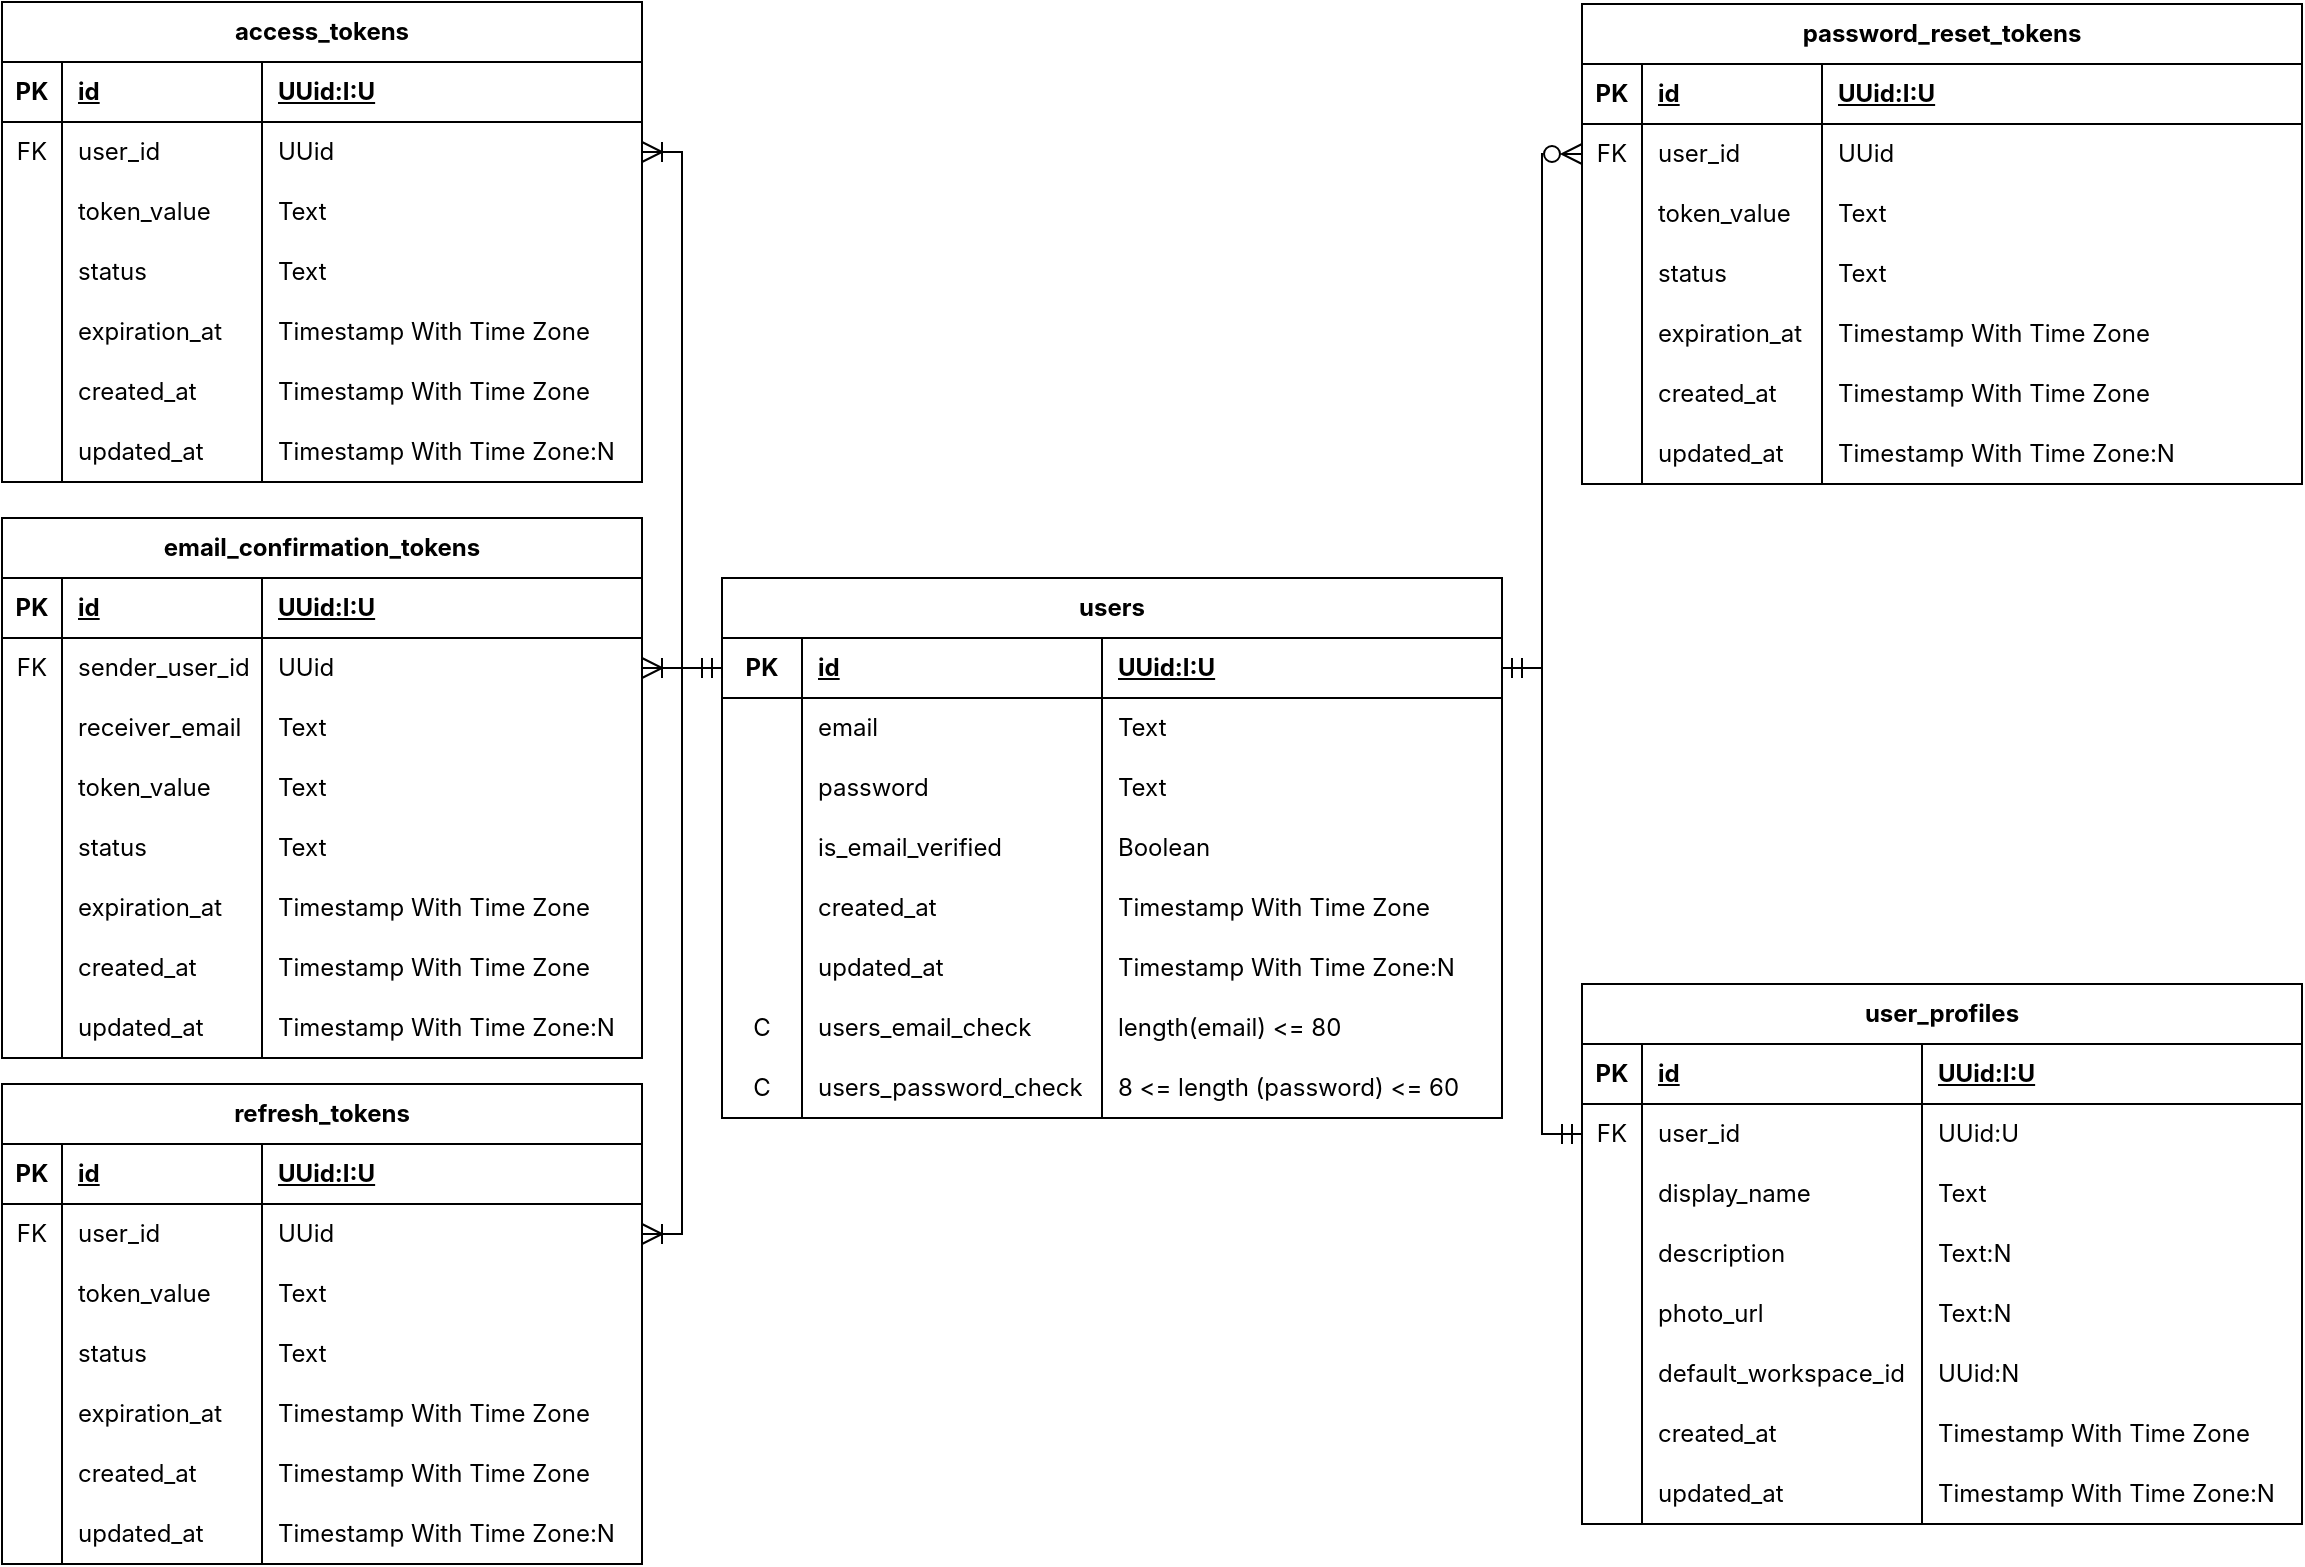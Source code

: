 <mxfile>
    <diagram id="R2lEEEUBdFMjLlhIrx00" name="Page-1">
        <mxGraphModel dx="756" dy="433" grid="1" gridSize="10" guides="1" tooltips="1" connect="1" arrows="0" fold="1" page="1" pageScale="1" pageWidth="1169" pageHeight="827" background="none" math="0" shadow="0" extFonts="Permanent Marker^https://fonts.googleapis.com/css?family=Permanent+Marker">
            <root>
                <object label="" id="0">
                    <mxCell/>
                </object>
                <mxCell id="1" parent="0"/>
                <mxCell id="-N6aTKsf7TU79jUoc55K-59" value="&lt;b&gt;users&lt;/b&gt;" style="shape=table;startSize=30;container=1;collapsible=1;childLayout=tableLayout;fixedRows=1;rowLines=0;fontStyle=0;align=center;resizeLast=1;fontSize=12;fontFamily=Inter;html=1;whiteSpace=wrap;labelBorderColor=none;labelBackgroundColor=none;shadow=0;spacing=2;fontSource=https%3A%2F%2Ffonts.googleapis.com%2Fcss%3Ffamily%3DInter;swimlaneFillColor=none;rounded=0;swimlaneLine=1;fillColor=none;strokeColor=default;" parent="1" vertex="1">
                    <mxGeometry x="370" y="307" width="390" height="270" as="geometry"/>
                </mxCell>
                <mxCell id="-N6aTKsf7TU79jUoc55K-60" value="" style="shape=tableRow;horizontal=0;startSize=0;swimlaneHead=0;swimlaneBody=0;fillColor=none;collapsible=0;dropTarget=0;points=[[0,0.5],[1,0.5]];portConstraint=eastwest;top=0;left=0;right=0;bottom=1;fontSize=12;fontFamily=Inter;html=1;whiteSpace=wrap;labelBorderColor=none;labelBackgroundColor=none;fontSource=https%3A%2F%2Ffonts.googleapis.com%2Fcss%3Ffamily%3DInter;swimlaneFillColor=default;shadow=0;swimlaneLine=1;rounded=0;strokeColor=default;" parent="-N6aTKsf7TU79jUoc55K-59" vertex="1">
                    <mxGeometry y="30" width="390" height="30" as="geometry"/>
                </mxCell>
                <mxCell id="-N6aTKsf7TU79jUoc55K-61" value="PK" style="shape=partialRectangle;connectable=0;fillColor=none;top=0;left=0;bottom=0;right=0;fontStyle=1;overflow=hidden;fontSize=12;fontFamily=Inter;html=1;whiteSpace=wrap;labelBorderColor=none;labelBackgroundColor=none;fontSource=https%3A%2F%2Ffonts.googleapis.com%2Fcss%3Ffamily%3DInter;swimlaneFillColor=default;shadow=0;swimlaneLine=1;rounded=0;strokeColor=default;" parent="-N6aTKsf7TU79jUoc55K-60" vertex="1">
                    <mxGeometry width="40.0" height="30" as="geometry">
                        <mxRectangle width="40.0" height="30" as="alternateBounds"/>
                    </mxGeometry>
                </mxCell>
                <mxCell id="-N6aTKsf7TU79jUoc55K-62" value="id" style="shape=partialRectangle;connectable=0;fillColor=none;top=0;left=0;bottom=0;right=0;align=left;spacingLeft=6;fontStyle=5;overflow=hidden;fontSize=12;fontFamily=Inter;html=1;whiteSpace=wrap;labelBorderColor=none;labelBackgroundColor=none;fontSource=https%3A%2F%2Ffonts.googleapis.com%2Fcss%3Ffamily%3DInter;swimlaneFillColor=default;shadow=0;swimlaneLine=1;rounded=0;strokeColor=default;" parent="-N6aTKsf7TU79jUoc55K-60" vertex="1">
                    <mxGeometry x="40.0" width="150.0" height="30" as="geometry">
                        <mxRectangle width="150.0" height="30" as="alternateBounds"/>
                    </mxGeometry>
                </mxCell>
                <mxCell id="-N6aTKsf7TU79jUoc55K-72" value="UUid:I:U" style="shape=partialRectangle;connectable=0;fillColor=none;top=0;left=0;bottom=0;right=0;align=left;spacingLeft=6;fontStyle=5;overflow=hidden;fontSize=12;fontFamily=Inter;html=1;whiteSpace=wrap;labelBorderColor=none;labelBackgroundColor=none;fontSource=https%3A%2F%2Ffonts.googleapis.com%2Fcss%3Ffamily%3DInter;swimlaneFillColor=default;shadow=0;swimlaneLine=1;rounded=0;strokeColor=default;" parent="-N6aTKsf7TU79jUoc55K-60" vertex="1">
                    <mxGeometry x="190" width="200" height="30" as="geometry">
                        <mxRectangle width="200" height="30" as="alternateBounds"/>
                    </mxGeometry>
                </mxCell>
                <mxCell id="-N6aTKsf7TU79jUoc55K-63" value="" style="shape=tableRow;horizontal=0;startSize=0;swimlaneHead=0;swimlaneBody=0;fillColor=none;collapsible=0;dropTarget=0;points=[[0,0.5],[1,0.5]];portConstraint=eastwest;top=0;left=0;right=0;bottom=0;fontSize=12;fontFamily=Inter;html=1;whiteSpace=wrap;labelBorderColor=none;labelBackgroundColor=none;fontSource=https%3A%2F%2Ffonts.googleapis.com%2Fcss%3Ffamily%3DInter;swimlaneFillColor=default;shadow=0;swimlaneLine=1;rounded=0;strokeColor=default;" parent="-N6aTKsf7TU79jUoc55K-59" vertex="1">
                    <mxGeometry y="60" width="390" height="30" as="geometry"/>
                </mxCell>
                <mxCell id="-N6aTKsf7TU79jUoc55K-64" value="" style="shape=partialRectangle;connectable=0;fillColor=none;top=0;left=0;bottom=0;right=0;editable=1;overflow=hidden;fontSize=12;fontFamily=Inter;html=1;whiteSpace=wrap;labelBorderColor=none;labelBackgroundColor=none;fontSource=https%3A%2F%2Ffonts.googleapis.com%2Fcss%3Ffamily%3DInter;swimlaneFillColor=default;shadow=0;swimlaneLine=1;rounded=0;strokeColor=default;" parent="-N6aTKsf7TU79jUoc55K-63" vertex="1">
                    <mxGeometry width="40.0" height="30" as="geometry">
                        <mxRectangle width="40.0" height="30" as="alternateBounds"/>
                    </mxGeometry>
                </mxCell>
                <mxCell id="-N6aTKsf7TU79jUoc55K-65" value="email" style="shape=partialRectangle;connectable=0;fillColor=none;top=0;left=0;bottom=0;right=0;align=left;spacingLeft=6;overflow=hidden;fontSize=12;fontFamily=Inter;html=1;whiteSpace=wrap;labelBorderColor=none;labelBackgroundColor=none;fontSource=https%3A%2F%2Ffonts.googleapis.com%2Fcss%3Ffamily%3DInter;swimlaneFillColor=default;shadow=0;swimlaneLine=1;rounded=0;strokeColor=default;" parent="-N6aTKsf7TU79jUoc55K-63" vertex="1">
                    <mxGeometry x="40.0" width="150.0" height="30" as="geometry">
                        <mxRectangle width="150.0" height="30" as="alternateBounds"/>
                    </mxGeometry>
                </mxCell>
                <mxCell id="-N6aTKsf7TU79jUoc55K-73" value="Text" style="shape=partialRectangle;connectable=0;fillColor=none;top=0;left=0;bottom=0;right=0;align=left;spacingLeft=6;overflow=hidden;fontSize=12;fontFamily=Inter;html=1;whiteSpace=wrap;labelBorderColor=none;labelBackgroundColor=none;fontSource=https%3A%2F%2Ffonts.googleapis.com%2Fcss%3Ffamily%3DInter;swimlaneFillColor=default;shadow=0;swimlaneLine=1;rounded=0;strokeColor=default;" parent="-N6aTKsf7TU79jUoc55K-63" vertex="1">
                    <mxGeometry x="190" width="200" height="30" as="geometry">
                        <mxRectangle width="200" height="30" as="alternateBounds"/>
                    </mxGeometry>
                </mxCell>
                <mxCell id="-N6aTKsf7TU79jUoc55K-66" value="" style="shape=tableRow;horizontal=0;startSize=0;swimlaneHead=0;swimlaneBody=0;fillColor=none;collapsible=0;dropTarget=0;points=[[0,0.5],[1,0.5]];portConstraint=eastwest;top=0;left=0;right=0;bottom=0;fontSize=12;fontFamily=Inter;html=1;whiteSpace=wrap;labelBorderColor=none;labelBackgroundColor=none;fontSource=https%3A%2F%2Ffonts.googleapis.com%2Fcss%3Ffamily%3DInter;swimlaneFillColor=default;shadow=0;swimlaneLine=1;rounded=0;strokeColor=default;" parent="-N6aTKsf7TU79jUoc55K-59" vertex="1">
                    <mxGeometry y="90" width="390" height="30" as="geometry"/>
                </mxCell>
                <mxCell id="-N6aTKsf7TU79jUoc55K-67" value="" style="shape=partialRectangle;connectable=0;fillColor=none;top=0;left=0;bottom=0;right=0;editable=1;overflow=hidden;fontSize=12;fontFamily=Inter;html=1;whiteSpace=wrap;labelBorderColor=none;labelBackgroundColor=none;fontSource=https%3A%2F%2Ffonts.googleapis.com%2Fcss%3Ffamily%3DInter;swimlaneFillColor=default;shadow=0;swimlaneLine=1;rounded=0;strokeColor=default;" parent="-N6aTKsf7TU79jUoc55K-66" vertex="1">
                    <mxGeometry width="40.0" height="30" as="geometry">
                        <mxRectangle width="40.0" height="30" as="alternateBounds"/>
                    </mxGeometry>
                </mxCell>
                <mxCell id="-N6aTKsf7TU79jUoc55K-68" value="password" style="shape=partialRectangle;connectable=0;fillColor=none;top=0;left=0;bottom=0;right=0;align=left;spacingLeft=6;overflow=hidden;fontSize=12;fontFamily=Inter;html=1;whiteSpace=wrap;labelBorderColor=none;labelBackgroundColor=none;fontSource=https%3A%2F%2Ffonts.googleapis.com%2Fcss%3Ffamily%3DInter;swimlaneFillColor=default;shadow=0;swimlaneLine=1;rounded=0;strokeColor=default;" parent="-N6aTKsf7TU79jUoc55K-66" vertex="1">
                    <mxGeometry x="40.0" width="150.0" height="30" as="geometry">
                        <mxRectangle width="150.0" height="30" as="alternateBounds"/>
                    </mxGeometry>
                </mxCell>
                <mxCell id="-N6aTKsf7TU79jUoc55K-74" value="Text" style="shape=partialRectangle;connectable=0;fillColor=none;top=0;left=0;bottom=0;right=0;align=left;spacingLeft=6;overflow=hidden;fontSize=12;fontFamily=Inter;html=1;whiteSpace=wrap;labelBorderColor=none;labelBackgroundColor=none;fontSource=https%3A%2F%2Ffonts.googleapis.com%2Fcss%3Ffamily%3DInter;swimlaneFillColor=default;shadow=0;swimlaneLine=1;rounded=0;strokeColor=default;" parent="-N6aTKsf7TU79jUoc55K-66" vertex="1">
                    <mxGeometry x="190" width="200" height="30" as="geometry">
                        <mxRectangle width="200" height="30" as="alternateBounds"/>
                    </mxGeometry>
                </mxCell>
                <mxCell id="-N6aTKsf7TU79jUoc55K-69" value="" style="shape=tableRow;horizontal=0;startSize=0;swimlaneHead=0;swimlaneBody=0;fillColor=none;collapsible=0;dropTarget=0;points=[[0,0.5],[1,0.5]];portConstraint=eastwest;top=0;left=0;right=0;bottom=0;fontSize=12;fontFamily=Inter;html=1;whiteSpace=wrap;labelBorderColor=none;labelBackgroundColor=none;fontSource=https%3A%2F%2Ffonts.googleapis.com%2Fcss%3Ffamily%3DInter;swimlaneFillColor=default;shadow=0;swimlaneLine=1;rounded=0;strokeColor=default;" parent="-N6aTKsf7TU79jUoc55K-59" vertex="1">
                    <mxGeometry y="120" width="390" height="30" as="geometry"/>
                </mxCell>
                <mxCell id="-N6aTKsf7TU79jUoc55K-70" value="" style="shape=partialRectangle;connectable=0;fillColor=none;top=0;left=0;bottom=0;right=0;editable=1;overflow=hidden;fontSize=12;fontFamily=Inter;html=1;whiteSpace=wrap;labelBorderColor=none;labelBackgroundColor=none;fontSource=https%3A%2F%2Ffonts.googleapis.com%2Fcss%3Ffamily%3DInter;swimlaneFillColor=default;shadow=0;swimlaneLine=1;rounded=0;strokeColor=default;" parent="-N6aTKsf7TU79jUoc55K-69" vertex="1">
                    <mxGeometry width="40.0" height="30" as="geometry">
                        <mxRectangle width="40.0" height="30" as="alternateBounds"/>
                    </mxGeometry>
                </mxCell>
                <mxCell id="-N6aTKsf7TU79jUoc55K-71" value="is_email_verified" style="shape=partialRectangle;connectable=0;fillColor=none;top=0;left=0;bottom=0;right=0;align=left;spacingLeft=6;overflow=hidden;fontSize=12;fontFamily=Inter;html=1;whiteSpace=wrap;labelBorderColor=none;labelBackgroundColor=none;fontSource=https%3A%2F%2Ffonts.googleapis.com%2Fcss%3Ffamily%3DInter;swimlaneFillColor=default;shadow=0;swimlaneLine=1;rounded=0;strokeColor=default;" parent="-N6aTKsf7TU79jUoc55K-69" vertex="1">
                    <mxGeometry x="40.0" width="150.0" height="30" as="geometry">
                        <mxRectangle width="150.0" height="30" as="alternateBounds"/>
                    </mxGeometry>
                </mxCell>
                <mxCell id="-N6aTKsf7TU79jUoc55K-75" value="Boolean" style="shape=partialRectangle;connectable=0;fillColor=none;top=0;left=0;bottom=0;right=0;align=left;spacingLeft=6;overflow=hidden;fontSize=12;fontFamily=Inter;html=1;whiteSpace=wrap;labelBorderColor=none;labelBackgroundColor=none;fontSource=https%3A%2F%2Ffonts.googleapis.com%2Fcss%3Ffamily%3DInter;swimlaneFillColor=default;shadow=0;swimlaneLine=1;rounded=0;strokeColor=default;" parent="-N6aTKsf7TU79jUoc55K-69" vertex="1">
                    <mxGeometry x="190" width="200" height="30" as="geometry">
                        <mxRectangle width="200" height="30" as="alternateBounds"/>
                    </mxGeometry>
                </mxCell>
                <mxCell id="-N6aTKsf7TU79jUoc55K-84" value="" style="shape=tableRow;horizontal=0;startSize=0;swimlaneHead=0;swimlaneBody=0;fillColor=none;collapsible=0;dropTarget=0;points=[[0,0.5],[1,0.5]];portConstraint=eastwest;top=0;left=0;right=0;bottom=0;fontSize=12;fontFamily=Inter;html=1;whiteSpace=wrap;labelBorderColor=none;labelBackgroundColor=none;fontSource=https%3A%2F%2Ffonts.googleapis.com%2Fcss%3Ffamily%3DInter;swimlaneFillColor=default;shadow=0;swimlaneLine=1;rounded=0;strokeColor=default;" parent="-N6aTKsf7TU79jUoc55K-59" vertex="1">
                    <mxGeometry y="150" width="390" height="30" as="geometry"/>
                </mxCell>
                <mxCell id="-N6aTKsf7TU79jUoc55K-85" value="" style="shape=partialRectangle;connectable=0;fillColor=none;top=0;left=0;bottom=0;right=0;editable=1;overflow=hidden;fontSize=12;fontFamily=Inter;html=1;whiteSpace=wrap;labelBorderColor=none;labelBackgroundColor=none;fontSource=https%3A%2F%2Ffonts.googleapis.com%2Fcss%3Ffamily%3DInter;swimlaneFillColor=default;shadow=0;swimlaneLine=1;rounded=0;strokeColor=default;" parent="-N6aTKsf7TU79jUoc55K-84" vertex="1">
                    <mxGeometry width="40.0" height="30" as="geometry">
                        <mxRectangle width="40.0" height="30" as="alternateBounds"/>
                    </mxGeometry>
                </mxCell>
                <mxCell id="-N6aTKsf7TU79jUoc55K-86" value="created_at" style="shape=partialRectangle;connectable=0;fillColor=none;top=0;left=0;bottom=0;right=0;align=left;spacingLeft=6;overflow=hidden;fontSize=12;fontFamily=Inter;html=1;whiteSpace=wrap;labelBorderColor=none;labelBackgroundColor=none;fontSource=https%3A%2F%2Ffonts.googleapis.com%2Fcss%3Ffamily%3DInter;swimlaneFillColor=default;shadow=0;swimlaneLine=1;rounded=0;strokeColor=default;" parent="-N6aTKsf7TU79jUoc55K-84" vertex="1">
                    <mxGeometry x="40.0" width="150.0" height="30" as="geometry">
                        <mxRectangle width="150.0" height="30" as="alternateBounds"/>
                    </mxGeometry>
                </mxCell>
                <mxCell id="-N6aTKsf7TU79jUoc55K-87" value="Timestamp With Time Zone" style="shape=partialRectangle;connectable=0;fillColor=none;top=0;left=0;bottom=0;right=0;align=left;spacingLeft=6;overflow=hidden;fontSize=12;fontFamily=Inter;html=1;whiteSpace=wrap;labelBorderColor=none;labelBackgroundColor=none;fontSource=https%3A%2F%2Ffonts.googleapis.com%2Fcss%3Ffamily%3DInter;swimlaneFillColor=default;shadow=0;swimlaneLine=1;rounded=0;strokeColor=default;" parent="-N6aTKsf7TU79jUoc55K-84" vertex="1">
                    <mxGeometry x="190" width="200" height="30" as="geometry">
                        <mxRectangle width="200" height="30" as="alternateBounds"/>
                    </mxGeometry>
                </mxCell>
                <mxCell id="-N6aTKsf7TU79jUoc55K-88" value="" style="shape=tableRow;horizontal=0;startSize=0;swimlaneHead=0;swimlaneBody=0;fillColor=none;collapsible=0;dropTarget=0;points=[[0,0.5],[1,0.5]];portConstraint=eastwest;top=0;left=0;right=0;bottom=0;fontSize=12;fontFamily=Inter;html=1;whiteSpace=wrap;labelBorderColor=none;labelBackgroundColor=none;fontSource=https%3A%2F%2Ffonts.googleapis.com%2Fcss%3Ffamily%3DInter;swimlaneFillColor=default;shadow=0;swimlaneLine=1;rounded=0;strokeColor=default;" parent="-N6aTKsf7TU79jUoc55K-59" vertex="1">
                    <mxGeometry y="180" width="390" height="30" as="geometry"/>
                </mxCell>
                <mxCell id="-N6aTKsf7TU79jUoc55K-89" value="" style="shape=partialRectangle;connectable=0;fillColor=none;top=0;left=0;bottom=0;right=0;editable=1;overflow=hidden;fontSize=12;fontFamily=Inter;html=1;whiteSpace=wrap;labelBorderColor=none;labelBackgroundColor=none;fontSource=https%3A%2F%2Ffonts.googleapis.com%2Fcss%3Ffamily%3DInter;swimlaneFillColor=default;shadow=0;swimlaneLine=1;perimeterSpacing=0;rounded=0;strokeColor=default;" parent="-N6aTKsf7TU79jUoc55K-88" vertex="1">
                    <mxGeometry width="40.0" height="30" as="geometry">
                        <mxRectangle width="40.0" height="30" as="alternateBounds"/>
                    </mxGeometry>
                </mxCell>
                <mxCell id="-N6aTKsf7TU79jUoc55K-90" value="updated_at" style="shape=partialRectangle;connectable=0;fillColor=none;top=0;left=0;bottom=0;right=0;align=left;spacingLeft=6;overflow=hidden;fontSize=12;fontFamily=Inter;html=1;whiteSpace=wrap;labelBorderColor=none;labelBackgroundColor=none;fontSource=https%3A%2F%2Ffonts.googleapis.com%2Fcss%3Ffamily%3DInter;swimlaneFillColor=default;shadow=0;swimlaneLine=1;perimeterSpacing=0;rounded=0;strokeColor=default;" parent="-N6aTKsf7TU79jUoc55K-88" vertex="1">
                    <mxGeometry x="40.0" width="150.0" height="30" as="geometry">
                        <mxRectangle width="150.0" height="30" as="alternateBounds"/>
                    </mxGeometry>
                </mxCell>
                <mxCell id="-N6aTKsf7TU79jUoc55K-91" value="Timestamp With Time Zone:N" style="shape=partialRectangle;connectable=0;fillColor=none;top=0;left=0;bottom=0;right=0;align=left;spacingLeft=6;overflow=hidden;fontSize=12;fontFamily=Inter;html=1;whiteSpace=wrap;labelBorderColor=none;labelBackgroundColor=none;fontSource=https%3A%2F%2Ffonts.googleapis.com%2Fcss%3Ffamily%3DInter;swimlaneFillColor=default;shadow=0;swimlaneLine=1;perimeterSpacing=0;rounded=0;strokeColor=default;" parent="-N6aTKsf7TU79jUoc55K-88" vertex="1">
                    <mxGeometry x="190" width="200" height="30" as="geometry">
                        <mxRectangle width="200" height="30" as="alternateBounds"/>
                    </mxGeometry>
                </mxCell>
                <mxCell id="-N6aTKsf7TU79jUoc55K-170" style="shape=tableRow;horizontal=0;startSize=0;swimlaneHead=0;swimlaneBody=0;fillColor=none;collapsible=0;dropTarget=0;points=[[0,0.5],[1,0.5]];portConstraint=eastwest;top=0;left=0;right=0;bottom=0;fontSize=12;fontFamily=Inter;html=1;whiteSpace=wrap;labelBorderColor=none;labelBackgroundColor=none;fontSource=https%3A%2F%2Ffonts.googleapis.com%2Fcss%3Ffamily%3DInter;swimlaneFillColor=default;shadow=0;swimlaneLine=1;rounded=0;strokeColor=default;" parent="-N6aTKsf7TU79jUoc55K-59" vertex="1">
                    <mxGeometry y="210" width="390" height="30" as="geometry"/>
                </mxCell>
                <mxCell id="-N6aTKsf7TU79jUoc55K-171" value="C" style="shape=partialRectangle;connectable=0;fillColor=none;top=0;left=0;bottom=0;right=0;editable=1;overflow=hidden;fontSize=12;fontFamily=Inter;html=1;whiteSpace=wrap;labelBorderColor=none;labelBackgroundColor=none;fontSource=https%3A%2F%2Ffonts.googleapis.com%2Fcss%3Ffamily%3DInter;swimlaneFillColor=default;shadow=0;swimlaneLine=1;rounded=0;strokeColor=default;" parent="-N6aTKsf7TU79jUoc55K-170" vertex="1">
                    <mxGeometry width="40.0" height="30" as="geometry">
                        <mxRectangle width="40.0" height="30" as="alternateBounds"/>
                    </mxGeometry>
                </mxCell>
                <mxCell id="-N6aTKsf7TU79jUoc55K-172" value="users_email_check" style="shape=partialRectangle;connectable=0;fillColor=none;top=0;left=0;bottom=0;right=0;align=left;spacingLeft=6;overflow=hidden;fontSize=12;fontFamily=Inter;html=1;whiteSpace=wrap;labelBorderColor=none;labelBackgroundColor=none;fontSource=https%3A%2F%2Ffonts.googleapis.com%2Fcss%3Ffamily%3DInter;swimlaneFillColor=default;shadow=0;swimlaneLine=1;rounded=0;strokeColor=default;" parent="-N6aTKsf7TU79jUoc55K-170" vertex="1">
                    <mxGeometry x="40.0" width="150.0" height="30" as="geometry">
                        <mxRectangle width="150.0" height="30" as="alternateBounds"/>
                    </mxGeometry>
                </mxCell>
                <mxCell id="-N6aTKsf7TU79jUoc55K-173" value="length(email) &amp;lt;= 80" style="shape=partialRectangle;connectable=0;fillColor=none;top=0;left=0;bottom=0;right=0;align=left;spacingLeft=6;overflow=hidden;fontSize=12;fontFamily=Inter;html=1;whiteSpace=wrap;labelBorderColor=none;labelBackgroundColor=none;fontSource=https%3A%2F%2Ffonts.googleapis.com%2Fcss%3Ffamily%3DInter;swimlaneFillColor=default;shadow=0;swimlaneLine=1;rounded=0;strokeColor=default;" parent="-N6aTKsf7TU79jUoc55K-170" vertex="1">
                    <mxGeometry x="190" width="200" height="30" as="geometry">
                        <mxRectangle width="200" height="30" as="alternateBounds"/>
                    </mxGeometry>
                </mxCell>
                <mxCell id="-N6aTKsf7TU79jUoc55K-175" style="shape=tableRow;horizontal=0;startSize=0;swimlaneHead=0;swimlaneBody=0;fillColor=none;collapsible=0;dropTarget=0;points=[[0,0.5],[1,0.5]];portConstraint=eastwest;top=0;left=0;right=0;bottom=0;fontSize=12;fontFamily=Inter;html=1;whiteSpace=wrap;labelBorderColor=none;labelBackgroundColor=none;fontSource=https%3A%2F%2Ffonts.googleapis.com%2Fcss%3Ffamily%3DInter;swimlaneFillColor=default;shadow=0;swimlaneLine=1;rounded=0;strokeColor=default;" parent="-N6aTKsf7TU79jUoc55K-59" vertex="1">
                    <mxGeometry y="240" width="390" height="30" as="geometry"/>
                </mxCell>
                <mxCell id="-N6aTKsf7TU79jUoc55K-176" value="C" style="shape=partialRectangle;connectable=0;fillColor=none;top=0;left=0;bottom=0;right=0;editable=1;overflow=hidden;fontSize=12;fontFamily=Inter;html=1;whiteSpace=wrap;labelBorderColor=none;labelBackgroundColor=none;fontSource=https%3A%2F%2Ffonts.googleapis.com%2Fcss%3Ffamily%3DInter;swimlaneFillColor=default;shadow=0;swimlaneLine=1;rounded=0;strokeColor=default;" parent="-N6aTKsf7TU79jUoc55K-175" vertex="1">
                    <mxGeometry width="40.0" height="30" as="geometry">
                        <mxRectangle width="40.0" height="30" as="alternateBounds"/>
                    </mxGeometry>
                </mxCell>
                <mxCell id="-N6aTKsf7TU79jUoc55K-177" value="users_password_check" style="shape=partialRectangle;connectable=0;fillColor=none;top=0;left=0;bottom=0;right=0;align=left;spacingLeft=6;overflow=hidden;fontSize=12;fontFamily=Inter;html=1;whiteSpace=wrap;labelBorderColor=none;labelBackgroundColor=none;fontSource=https%3A%2F%2Ffonts.googleapis.com%2Fcss%3Ffamily%3DInter;swimlaneFillColor=default;shadow=0;swimlaneLine=1;rounded=0;strokeColor=default;" parent="-N6aTKsf7TU79jUoc55K-175" vertex="1">
                    <mxGeometry x="40.0" width="150.0" height="30" as="geometry">
                        <mxRectangle width="150.0" height="30" as="alternateBounds"/>
                    </mxGeometry>
                </mxCell>
                <mxCell id="-N6aTKsf7TU79jUoc55K-178" value="8 &amp;lt;= length (password) &amp;lt;= 60" style="shape=partialRectangle;connectable=0;fillColor=none;top=0;left=0;bottom=0;right=0;align=left;spacingLeft=6;overflow=hidden;fontSize=12;fontFamily=Inter;html=1;whiteSpace=wrap;labelBorderColor=none;labelBackgroundColor=none;fontSource=https%3A%2F%2Ffonts.googleapis.com%2Fcss%3Ffamily%3DInter;swimlaneFillColor=default;shadow=0;swimlaneLine=1;rounded=0;strokeColor=default;" parent="-N6aTKsf7TU79jUoc55K-175" vertex="1">
                    <mxGeometry x="190" width="200" height="30" as="geometry">
                        <mxRectangle width="200" height="30" as="alternateBounds"/>
                    </mxGeometry>
                </mxCell>
                <mxCell id="-N6aTKsf7TU79jUoc55K-195" value="&lt;b&gt;user_profiles&lt;/b&gt;" style="shape=table;startSize=30;container=1;collapsible=1;childLayout=tableLayout;fixedRows=1;rowLines=0;fontStyle=0;align=center;resizeLast=1;fontSize=12;fontFamily=Inter;html=1;whiteSpace=wrap;labelBorderColor=none;labelBackgroundColor=none;shadow=0;spacing=2;fontSource=https%3A%2F%2Ffonts.googleapis.com%2Fcss%3Ffamily%3DInter;swimlaneFillColor=none;rounded=0;swimlaneLine=1;fillColor=none;strokeColor=default;" parent="1" vertex="1">
                    <mxGeometry x="800" y="510" width="360" height="270" as="geometry"/>
                </mxCell>
                <mxCell id="-N6aTKsf7TU79jUoc55K-196" value="" style="shape=tableRow;horizontal=0;startSize=0;swimlaneHead=0;swimlaneBody=0;fillColor=none;collapsible=0;dropTarget=0;points=[[0,0.5],[1,0.5]];portConstraint=eastwest;top=0;left=0;right=0;bottom=1;fontSize=12;fontFamily=Inter;html=1;whiteSpace=wrap;labelBorderColor=none;labelBackgroundColor=none;fontSource=https%3A%2F%2Ffonts.googleapis.com%2Fcss%3Ffamily%3DInter;swimlaneFillColor=default;shadow=0;swimlaneLine=1;rounded=0;strokeColor=default;" parent="-N6aTKsf7TU79jUoc55K-195" vertex="1">
                    <mxGeometry y="30" width="360" height="30" as="geometry"/>
                </mxCell>
                <mxCell id="-N6aTKsf7TU79jUoc55K-197" value="PK" style="shape=partialRectangle;connectable=0;fillColor=none;top=0;left=0;bottom=0;right=0;fontStyle=1;overflow=hidden;fontSize=12;fontFamily=Inter;html=1;whiteSpace=wrap;labelBorderColor=none;labelBackgroundColor=none;fontSource=https%3A%2F%2Ffonts.googleapis.com%2Fcss%3Ffamily%3DInter;swimlaneFillColor=default;shadow=0;swimlaneLine=1;rounded=0;strokeColor=default;" parent="-N6aTKsf7TU79jUoc55K-196" vertex="1">
                    <mxGeometry width="30" height="30" as="geometry">
                        <mxRectangle width="30" height="30" as="alternateBounds"/>
                    </mxGeometry>
                </mxCell>
                <mxCell id="-N6aTKsf7TU79jUoc55K-198" value="id" style="shape=partialRectangle;connectable=0;fillColor=none;top=0;left=0;bottom=0;right=0;align=left;spacingLeft=6;fontStyle=5;overflow=hidden;fontSize=12;fontFamily=Inter;html=1;whiteSpace=wrap;labelBorderColor=none;labelBackgroundColor=none;fontSource=https%3A%2F%2Ffonts.googleapis.com%2Fcss%3Ffamily%3DInter;swimlaneFillColor=default;shadow=0;swimlaneLine=1;rounded=0;strokeColor=default;" parent="-N6aTKsf7TU79jUoc55K-196" vertex="1">
                    <mxGeometry x="30" width="140" height="30" as="geometry">
                        <mxRectangle width="140" height="30" as="alternateBounds"/>
                    </mxGeometry>
                </mxCell>
                <mxCell id="-N6aTKsf7TU79jUoc55K-199" value="UUid:I:U" style="shape=partialRectangle;connectable=0;fillColor=none;top=0;left=0;bottom=0;right=0;align=left;spacingLeft=6;fontStyle=5;overflow=hidden;fontSize=12;fontFamily=Inter;html=1;whiteSpace=wrap;labelBorderColor=none;labelBackgroundColor=none;fontSource=https%3A%2F%2Ffonts.googleapis.com%2Fcss%3Ffamily%3DInter;swimlaneFillColor=default;shadow=0;swimlaneLine=1;rounded=0;strokeColor=default;" parent="-N6aTKsf7TU79jUoc55K-196" vertex="1">
                    <mxGeometry x="170" width="190" height="30" as="geometry">
                        <mxRectangle width="190" height="30" as="alternateBounds"/>
                    </mxGeometry>
                </mxCell>
                <mxCell id="-N6aTKsf7TU79jUoc55K-200" value="" style="shape=tableRow;horizontal=0;startSize=0;swimlaneHead=0;swimlaneBody=0;fillColor=none;collapsible=0;dropTarget=0;points=[[0,0.5],[1,0.5]];portConstraint=eastwest;top=0;left=0;right=0;bottom=0;fontSize=12;fontFamily=Inter;html=1;whiteSpace=wrap;labelBorderColor=none;labelBackgroundColor=none;fontSource=https%3A%2F%2Ffonts.googleapis.com%2Fcss%3Ffamily%3DInter;swimlaneFillColor=default;shadow=0;swimlaneLine=1;rounded=0;strokeColor=default;" parent="-N6aTKsf7TU79jUoc55K-195" vertex="1">
                    <mxGeometry y="60" width="360" height="30" as="geometry"/>
                </mxCell>
                <mxCell id="-N6aTKsf7TU79jUoc55K-201" value="FK" style="shape=partialRectangle;connectable=0;fillColor=none;top=0;left=0;bottom=0;right=0;editable=1;overflow=hidden;fontSize=12;fontFamily=Inter;html=1;whiteSpace=wrap;labelBorderColor=none;labelBackgroundColor=none;fontSource=https%3A%2F%2Ffonts.googleapis.com%2Fcss%3Ffamily%3DInter;swimlaneFillColor=default;shadow=0;swimlaneLine=1;rounded=0;strokeColor=default;" parent="-N6aTKsf7TU79jUoc55K-200" vertex="1">
                    <mxGeometry width="30" height="30" as="geometry">
                        <mxRectangle width="30" height="30" as="alternateBounds"/>
                    </mxGeometry>
                </mxCell>
                <mxCell id="-N6aTKsf7TU79jUoc55K-202" value="user_id" style="shape=partialRectangle;connectable=0;fillColor=none;top=0;left=0;bottom=0;right=0;align=left;spacingLeft=6;overflow=hidden;fontSize=12;fontFamily=Inter;html=1;whiteSpace=wrap;labelBorderColor=none;labelBackgroundColor=none;fontSource=https%3A%2F%2Ffonts.googleapis.com%2Fcss%3Ffamily%3DInter;swimlaneFillColor=default;shadow=0;swimlaneLine=1;rounded=0;strokeColor=default;" parent="-N6aTKsf7TU79jUoc55K-200" vertex="1">
                    <mxGeometry x="30" width="140" height="30" as="geometry">
                        <mxRectangle width="140" height="30" as="alternateBounds"/>
                    </mxGeometry>
                </mxCell>
                <mxCell id="-N6aTKsf7TU79jUoc55K-203" value="UUid:U" style="shape=partialRectangle;connectable=0;fillColor=none;top=0;left=0;bottom=0;right=0;align=left;spacingLeft=6;overflow=hidden;fontSize=12;fontFamily=Inter;html=1;whiteSpace=wrap;labelBorderColor=none;labelBackgroundColor=none;fontSource=https%3A%2F%2Ffonts.googleapis.com%2Fcss%3Ffamily%3DInter;swimlaneFillColor=default;shadow=0;swimlaneLine=1;rounded=0;strokeColor=default;" parent="-N6aTKsf7TU79jUoc55K-200" vertex="1">
                    <mxGeometry x="170" width="190" height="30" as="geometry">
                        <mxRectangle width="190" height="30" as="alternateBounds"/>
                    </mxGeometry>
                </mxCell>
                <mxCell id="-N6aTKsf7TU79jUoc55K-204" value="" style="shape=tableRow;horizontal=0;startSize=0;swimlaneHead=0;swimlaneBody=0;fillColor=none;collapsible=0;dropTarget=0;points=[[0,0.5],[1,0.5]];portConstraint=eastwest;top=0;left=0;right=0;bottom=0;fontSize=12;fontFamily=Inter;html=1;whiteSpace=wrap;labelBorderColor=none;labelBackgroundColor=none;fontSource=https%3A%2F%2Ffonts.googleapis.com%2Fcss%3Ffamily%3DInter;swimlaneFillColor=default;shadow=0;swimlaneLine=1;rounded=0;strokeColor=default;" parent="-N6aTKsf7TU79jUoc55K-195" vertex="1">
                    <mxGeometry y="90" width="360" height="30" as="geometry"/>
                </mxCell>
                <mxCell id="-N6aTKsf7TU79jUoc55K-205" value="" style="shape=partialRectangle;connectable=0;fillColor=none;top=0;left=0;bottom=0;right=0;editable=1;overflow=hidden;fontSize=12;fontFamily=Inter;html=1;whiteSpace=wrap;labelBorderColor=none;labelBackgroundColor=none;fontSource=https%3A%2F%2Ffonts.googleapis.com%2Fcss%3Ffamily%3DInter;swimlaneFillColor=default;shadow=0;swimlaneLine=1;rounded=0;strokeColor=default;" parent="-N6aTKsf7TU79jUoc55K-204" vertex="1">
                    <mxGeometry width="30" height="30" as="geometry">
                        <mxRectangle width="30" height="30" as="alternateBounds"/>
                    </mxGeometry>
                </mxCell>
                <mxCell id="-N6aTKsf7TU79jUoc55K-206" value="display_name" style="shape=partialRectangle;connectable=0;fillColor=none;top=0;left=0;bottom=0;right=0;align=left;spacingLeft=6;overflow=hidden;fontSize=12;fontFamily=Inter;html=1;whiteSpace=wrap;labelBorderColor=none;labelBackgroundColor=none;fontSource=https%3A%2F%2Ffonts.googleapis.com%2Fcss%3Ffamily%3DInter;swimlaneFillColor=default;shadow=0;swimlaneLine=1;rounded=0;strokeColor=default;" parent="-N6aTKsf7TU79jUoc55K-204" vertex="1">
                    <mxGeometry x="30" width="140" height="30" as="geometry">
                        <mxRectangle width="140" height="30" as="alternateBounds"/>
                    </mxGeometry>
                </mxCell>
                <mxCell id="-N6aTKsf7TU79jUoc55K-207" value="Text" style="shape=partialRectangle;connectable=0;fillColor=none;top=0;left=0;bottom=0;right=0;align=left;spacingLeft=6;overflow=hidden;fontSize=12;fontFamily=Inter;html=1;whiteSpace=wrap;labelBorderColor=none;labelBackgroundColor=none;fontSource=https%3A%2F%2Ffonts.googleapis.com%2Fcss%3Ffamily%3DInter;swimlaneFillColor=default;shadow=0;swimlaneLine=1;rounded=0;strokeColor=default;" parent="-N6aTKsf7TU79jUoc55K-204" vertex="1">
                    <mxGeometry x="170" width="190" height="30" as="geometry">
                        <mxRectangle width="190" height="30" as="alternateBounds"/>
                    </mxGeometry>
                </mxCell>
                <mxCell id="-N6aTKsf7TU79jUoc55K-208" value="" style="shape=tableRow;horizontal=0;startSize=0;swimlaneHead=0;swimlaneBody=0;fillColor=none;collapsible=0;dropTarget=0;points=[[0,0.5],[1,0.5]];portConstraint=eastwest;top=0;left=0;right=0;bottom=0;fontSize=12;fontFamily=Inter;html=1;whiteSpace=wrap;labelBorderColor=none;labelBackgroundColor=none;fontSource=https%3A%2F%2Ffonts.googleapis.com%2Fcss%3Ffamily%3DInter;swimlaneFillColor=default;shadow=0;swimlaneLine=1;rounded=0;strokeColor=default;" parent="-N6aTKsf7TU79jUoc55K-195" vertex="1">
                    <mxGeometry y="120" width="360" height="30" as="geometry"/>
                </mxCell>
                <mxCell id="-N6aTKsf7TU79jUoc55K-209" value="" style="shape=partialRectangle;connectable=0;fillColor=none;top=0;left=0;bottom=0;right=0;editable=1;overflow=hidden;fontSize=12;fontFamily=Inter;html=1;whiteSpace=wrap;labelBorderColor=none;labelBackgroundColor=none;fontSource=https%3A%2F%2Ffonts.googleapis.com%2Fcss%3Ffamily%3DInter;swimlaneFillColor=default;shadow=0;swimlaneLine=1;rounded=0;strokeColor=default;" parent="-N6aTKsf7TU79jUoc55K-208" vertex="1">
                    <mxGeometry width="30" height="30" as="geometry">
                        <mxRectangle width="30" height="30" as="alternateBounds"/>
                    </mxGeometry>
                </mxCell>
                <mxCell id="-N6aTKsf7TU79jUoc55K-210" value="description" style="shape=partialRectangle;connectable=0;fillColor=none;top=0;left=0;bottom=0;right=0;align=left;spacingLeft=6;overflow=hidden;fontSize=12;fontFamily=Inter;html=1;whiteSpace=wrap;labelBorderColor=none;labelBackgroundColor=none;fontSource=https%3A%2F%2Ffonts.googleapis.com%2Fcss%3Ffamily%3DInter;swimlaneFillColor=default;shadow=0;swimlaneLine=1;rounded=0;strokeColor=default;" parent="-N6aTKsf7TU79jUoc55K-208" vertex="1">
                    <mxGeometry x="30" width="140" height="30" as="geometry">
                        <mxRectangle width="140" height="30" as="alternateBounds"/>
                    </mxGeometry>
                </mxCell>
                <mxCell id="-N6aTKsf7TU79jUoc55K-211" value="Text:N" style="shape=partialRectangle;connectable=0;fillColor=none;top=0;left=0;bottom=0;right=0;align=left;spacingLeft=6;overflow=hidden;fontSize=12;fontFamily=Inter;html=1;whiteSpace=wrap;labelBorderColor=none;labelBackgroundColor=none;fontSource=https%3A%2F%2Ffonts.googleapis.com%2Fcss%3Ffamily%3DInter;swimlaneFillColor=default;shadow=0;swimlaneLine=1;rounded=0;strokeColor=default;" parent="-N6aTKsf7TU79jUoc55K-208" vertex="1">
                    <mxGeometry x="170" width="190" height="30" as="geometry">
                        <mxRectangle width="190" height="30" as="alternateBounds"/>
                    </mxGeometry>
                </mxCell>
                <mxCell id="-N6aTKsf7TU79jUoc55K-212" value="" style="shape=tableRow;horizontal=0;startSize=0;swimlaneHead=0;swimlaneBody=0;fillColor=none;collapsible=0;dropTarget=0;points=[[0,0.5],[1,0.5]];portConstraint=eastwest;top=0;left=0;right=0;bottom=0;fontSize=12;fontFamily=Inter;html=1;whiteSpace=wrap;labelBorderColor=none;labelBackgroundColor=none;fontSource=https%3A%2F%2Ffonts.googleapis.com%2Fcss%3Ffamily%3DInter;swimlaneFillColor=default;shadow=0;swimlaneLine=1;rounded=0;strokeColor=default;" parent="-N6aTKsf7TU79jUoc55K-195" vertex="1">
                    <mxGeometry y="150" width="360" height="30" as="geometry"/>
                </mxCell>
                <mxCell id="-N6aTKsf7TU79jUoc55K-213" value="" style="shape=partialRectangle;connectable=0;fillColor=none;top=0;left=0;bottom=0;right=0;editable=1;overflow=hidden;fontSize=12;fontFamily=Inter;html=1;whiteSpace=wrap;labelBorderColor=none;labelBackgroundColor=none;fontSource=https%3A%2F%2Ffonts.googleapis.com%2Fcss%3Ffamily%3DInter;swimlaneFillColor=default;shadow=0;swimlaneLine=1;rounded=0;strokeColor=default;" parent="-N6aTKsf7TU79jUoc55K-212" vertex="1">
                    <mxGeometry width="30" height="30" as="geometry">
                        <mxRectangle width="30" height="30" as="alternateBounds"/>
                    </mxGeometry>
                </mxCell>
                <mxCell id="-N6aTKsf7TU79jUoc55K-214" value="photo_url" style="shape=partialRectangle;connectable=0;fillColor=none;top=0;left=0;bottom=0;right=0;align=left;spacingLeft=6;overflow=hidden;fontSize=12;fontFamily=Inter;html=1;whiteSpace=wrap;labelBorderColor=none;labelBackgroundColor=none;fontSource=https%3A%2F%2Ffonts.googleapis.com%2Fcss%3Ffamily%3DInter;swimlaneFillColor=default;shadow=0;swimlaneLine=1;rounded=0;strokeColor=default;" parent="-N6aTKsf7TU79jUoc55K-212" vertex="1">
                    <mxGeometry x="30" width="140" height="30" as="geometry">
                        <mxRectangle width="140" height="30" as="alternateBounds"/>
                    </mxGeometry>
                </mxCell>
                <mxCell id="-N6aTKsf7TU79jUoc55K-215" value="Text:N" style="shape=partialRectangle;connectable=0;fillColor=none;top=0;left=0;bottom=0;right=0;align=left;spacingLeft=6;overflow=hidden;fontSize=12;fontFamily=Inter;html=1;whiteSpace=wrap;labelBorderColor=none;labelBackgroundColor=none;fontSource=https%3A%2F%2Ffonts.googleapis.com%2Fcss%3Ffamily%3DInter;swimlaneFillColor=default;shadow=0;swimlaneLine=1;rounded=0;strokeColor=default;" parent="-N6aTKsf7TU79jUoc55K-212" vertex="1">
                    <mxGeometry x="170" width="190" height="30" as="geometry">
                        <mxRectangle width="190" height="30" as="alternateBounds"/>
                    </mxGeometry>
                </mxCell>
                <mxCell id="-N6aTKsf7TU79jUoc55K-216" value="" style="shape=tableRow;horizontal=0;startSize=0;swimlaneHead=0;swimlaneBody=0;fillColor=none;collapsible=0;dropTarget=0;points=[[0,0.5],[1,0.5]];portConstraint=eastwest;top=0;left=0;right=0;bottom=0;fontSize=12;fontFamily=Inter;html=1;whiteSpace=wrap;labelBorderColor=none;labelBackgroundColor=none;fontSource=https%3A%2F%2Ffonts.googleapis.com%2Fcss%3Ffamily%3DInter;swimlaneFillColor=default;shadow=0;swimlaneLine=1;rounded=0;strokeColor=default;" parent="-N6aTKsf7TU79jUoc55K-195" vertex="1">
                    <mxGeometry y="180" width="360" height="30" as="geometry"/>
                </mxCell>
                <mxCell id="-N6aTKsf7TU79jUoc55K-217" value="" style="shape=partialRectangle;connectable=0;fillColor=none;top=0;left=0;bottom=0;right=0;editable=1;overflow=hidden;fontSize=12;fontFamily=Inter;html=1;whiteSpace=wrap;labelBorderColor=none;labelBackgroundColor=none;fontSource=https%3A%2F%2Ffonts.googleapis.com%2Fcss%3Ffamily%3DInter;swimlaneFillColor=default;shadow=0;swimlaneLine=1;perimeterSpacing=0;rounded=0;strokeColor=default;" parent="-N6aTKsf7TU79jUoc55K-216" vertex="1">
                    <mxGeometry width="30" height="30" as="geometry">
                        <mxRectangle width="30" height="30" as="alternateBounds"/>
                    </mxGeometry>
                </mxCell>
                <mxCell id="-N6aTKsf7TU79jUoc55K-218" value="default_workspace_id" style="shape=partialRectangle;connectable=0;fillColor=none;top=0;left=0;bottom=0;right=0;align=left;spacingLeft=6;overflow=hidden;fontSize=12;fontFamily=Inter;html=1;whiteSpace=wrap;labelBorderColor=none;labelBackgroundColor=none;fontSource=https%3A%2F%2Ffonts.googleapis.com%2Fcss%3Ffamily%3DInter;swimlaneFillColor=default;shadow=0;swimlaneLine=1;perimeterSpacing=0;rounded=0;strokeColor=default;" parent="-N6aTKsf7TU79jUoc55K-216" vertex="1">
                    <mxGeometry x="30" width="140" height="30" as="geometry">
                        <mxRectangle width="140" height="30" as="alternateBounds"/>
                    </mxGeometry>
                </mxCell>
                <mxCell id="-N6aTKsf7TU79jUoc55K-219" value="UUid:N" style="shape=partialRectangle;connectable=0;fillColor=none;top=0;left=0;bottom=0;right=0;align=left;spacingLeft=6;overflow=hidden;fontSize=12;fontFamily=Inter;html=1;whiteSpace=wrap;labelBorderColor=none;labelBackgroundColor=none;fontSource=https%3A%2F%2Ffonts.googleapis.com%2Fcss%3Ffamily%3DInter;swimlaneFillColor=default;shadow=0;swimlaneLine=1;perimeterSpacing=0;rounded=0;strokeColor=default;" parent="-N6aTKsf7TU79jUoc55K-216" vertex="1">
                    <mxGeometry x="170" width="190" height="30" as="geometry">
                        <mxRectangle width="190" height="30" as="alternateBounds"/>
                    </mxGeometry>
                </mxCell>
                <mxCell id="-N6aTKsf7TU79jUoc55K-228" style="shape=tableRow;horizontal=0;startSize=0;swimlaneHead=0;swimlaneBody=0;fillColor=none;collapsible=0;dropTarget=0;points=[[0,0.5],[1,0.5]];portConstraint=eastwest;top=0;left=0;right=0;bottom=0;fontSize=12;fontFamily=Inter;html=1;whiteSpace=wrap;labelBorderColor=none;labelBackgroundColor=none;fontSource=https%3A%2F%2Ffonts.googleapis.com%2Fcss%3Ffamily%3DInter;swimlaneFillColor=default;shadow=0;swimlaneLine=1;rounded=0;strokeColor=default;" parent="-N6aTKsf7TU79jUoc55K-195" vertex="1">
                    <mxGeometry y="210" width="360" height="30" as="geometry"/>
                </mxCell>
                <mxCell id="-N6aTKsf7TU79jUoc55K-229" style="shape=partialRectangle;connectable=0;fillColor=none;top=0;left=0;bottom=0;right=0;editable=1;overflow=hidden;fontSize=12;fontFamily=Inter;html=1;whiteSpace=wrap;labelBorderColor=none;labelBackgroundColor=none;fontSource=https%3A%2F%2Ffonts.googleapis.com%2Fcss%3Ffamily%3DInter;swimlaneFillColor=default;shadow=0;swimlaneLine=1;perimeterSpacing=0;rounded=0;strokeColor=default;" parent="-N6aTKsf7TU79jUoc55K-228" vertex="1">
                    <mxGeometry width="30" height="30" as="geometry">
                        <mxRectangle width="30" height="30" as="alternateBounds"/>
                    </mxGeometry>
                </mxCell>
                <mxCell id="-N6aTKsf7TU79jUoc55K-230" value="created_at" style="shape=partialRectangle;connectable=0;fillColor=none;top=0;left=0;bottom=0;right=0;align=left;spacingLeft=6;overflow=hidden;fontSize=12;fontFamily=Inter;html=1;whiteSpace=wrap;labelBorderColor=none;labelBackgroundColor=none;fontSource=https%3A%2F%2Ffonts.googleapis.com%2Fcss%3Ffamily%3DInter;swimlaneFillColor=default;shadow=0;swimlaneLine=1;perimeterSpacing=0;rounded=0;strokeColor=default;" parent="-N6aTKsf7TU79jUoc55K-228" vertex="1">
                    <mxGeometry x="30" width="140" height="30" as="geometry">
                        <mxRectangle width="140" height="30" as="alternateBounds"/>
                    </mxGeometry>
                </mxCell>
                <mxCell id="-N6aTKsf7TU79jUoc55K-231" value="Timestamp With Time Zone" style="shape=partialRectangle;connectable=0;fillColor=none;top=0;left=0;bottom=0;right=0;align=left;spacingLeft=6;overflow=hidden;fontSize=12;fontFamily=Inter;html=1;whiteSpace=wrap;labelBorderColor=none;labelBackgroundColor=none;fontSource=https%3A%2F%2Ffonts.googleapis.com%2Fcss%3Ffamily%3DInter;swimlaneFillColor=default;shadow=0;swimlaneLine=1;perimeterSpacing=0;rounded=0;strokeColor=default;" parent="-N6aTKsf7TU79jUoc55K-228" vertex="1">
                    <mxGeometry x="170" width="190" height="30" as="geometry">
                        <mxRectangle width="190" height="30" as="alternateBounds"/>
                    </mxGeometry>
                </mxCell>
                <mxCell id="-N6aTKsf7TU79jUoc55K-232" style="shape=tableRow;horizontal=0;startSize=0;swimlaneHead=0;swimlaneBody=0;fillColor=none;collapsible=0;dropTarget=0;points=[[0,0.5],[1,0.5]];portConstraint=eastwest;top=0;left=0;right=0;bottom=0;fontSize=12;fontFamily=Inter;html=1;whiteSpace=wrap;labelBorderColor=none;labelBackgroundColor=none;fontSource=https%3A%2F%2Ffonts.googleapis.com%2Fcss%3Ffamily%3DInter;swimlaneFillColor=default;shadow=0;swimlaneLine=1;rounded=0;strokeColor=default;" parent="-N6aTKsf7TU79jUoc55K-195" vertex="1">
                    <mxGeometry y="240" width="360" height="30" as="geometry"/>
                </mxCell>
                <mxCell id="-N6aTKsf7TU79jUoc55K-233" style="shape=partialRectangle;connectable=0;fillColor=none;top=0;left=0;bottom=0;right=0;editable=1;overflow=hidden;fontSize=12;fontFamily=Inter;html=1;whiteSpace=wrap;labelBorderColor=none;labelBackgroundColor=none;fontSource=https%3A%2F%2Ffonts.googleapis.com%2Fcss%3Ffamily%3DInter;swimlaneFillColor=default;shadow=0;swimlaneLine=1;perimeterSpacing=0;rounded=0;strokeColor=default;" parent="-N6aTKsf7TU79jUoc55K-232" vertex="1">
                    <mxGeometry width="30" height="30" as="geometry">
                        <mxRectangle width="30" height="30" as="alternateBounds"/>
                    </mxGeometry>
                </mxCell>
                <mxCell id="-N6aTKsf7TU79jUoc55K-234" value="updated_at" style="shape=partialRectangle;connectable=0;fillColor=none;top=0;left=0;bottom=0;right=0;align=left;spacingLeft=6;overflow=hidden;fontSize=12;fontFamily=Inter;html=1;whiteSpace=wrap;labelBorderColor=none;labelBackgroundColor=none;fontSource=https%3A%2F%2Ffonts.googleapis.com%2Fcss%3Ffamily%3DInter;swimlaneFillColor=default;shadow=0;swimlaneLine=1;perimeterSpacing=0;rounded=0;strokeColor=default;" parent="-N6aTKsf7TU79jUoc55K-232" vertex="1">
                    <mxGeometry x="30" width="140" height="30" as="geometry">
                        <mxRectangle width="140" height="30" as="alternateBounds"/>
                    </mxGeometry>
                </mxCell>
                <mxCell id="-N6aTKsf7TU79jUoc55K-235" value="Timestamp With Time Zone:N" style="shape=partialRectangle;connectable=0;fillColor=none;top=0;left=0;bottom=0;right=0;align=left;spacingLeft=6;overflow=hidden;fontSize=12;fontFamily=Inter;html=1;whiteSpace=wrap;labelBorderColor=none;labelBackgroundColor=none;fontSource=https%3A%2F%2Ffonts.googleapis.com%2Fcss%3Ffamily%3DInter;swimlaneFillColor=default;shadow=0;swimlaneLine=1;perimeterSpacing=0;rounded=0;strokeColor=default;" parent="-N6aTKsf7TU79jUoc55K-232" vertex="1">
                    <mxGeometry x="170" width="190" height="30" as="geometry">
                        <mxRectangle width="190" height="30" as="alternateBounds"/>
                    </mxGeometry>
                </mxCell>
                <mxCell id="-N6aTKsf7TU79jUoc55K-236" style="edgeStyle=orthogonalEdgeStyle;orthogonalLoop=1;jettySize=auto;html=1;exitX=0;exitY=0.5;exitDx=0;exitDy=0;entryX=1;entryY=0.5;entryDx=0;entryDy=0;fontSize=12;startSize=8;endSize=8;endArrow=ERmandOne;endFill=0;startArrow=ERmandOne;startFill=0;rounded=0;fillColor=none;strokeColor=default;" parent="1" source="-N6aTKsf7TU79jUoc55K-200" target="-N6aTKsf7TU79jUoc55K-60" edge="1">
                    <mxGeometry relative="1" as="geometry"/>
                </mxCell>
                <mxCell id="-N6aTKsf7TU79jUoc55K-237" value="&lt;b&gt;password_reset_tokens&lt;/b&gt;" style="shape=table;startSize=30;container=1;collapsible=1;childLayout=tableLayout;fixedRows=1;rowLines=0;fontStyle=0;align=center;resizeLast=1;fontSize=12;fontFamily=Inter;html=1;whiteSpace=wrap;labelBorderColor=none;labelBackgroundColor=none;shadow=0;spacing=2;fontSource=https%3A%2F%2Ffonts.googleapis.com%2Fcss%3Ffamily%3DInter;swimlaneFillColor=none;rounded=0;swimlaneLine=1;fillColor=none;strokeColor=default;" parent="1" vertex="1">
                    <mxGeometry x="800" y="20" width="360" height="240" as="geometry"/>
                </mxCell>
                <mxCell id="-N6aTKsf7TU79jUoc55K-238" value="" style="shape=tableRow;horizontal=0;startSize=0;swimlaneHead=0;swimlaneBody=0;fillColor=none;collapsible=0;dropTarget=0;points=[[0,0.5],[1,0.5]];portConstraint=eastwest;top=0;left=0;right=0;bottom=1;fontSize=12;fontFamily=Inter;html=1;whiteSpace=wrap;labelBorderColor=none;labelBackgroundColor=none;fontSource=https%3A%2F%2Ffonts.googleapis.com%2Fcss%3Ffamily%3DInter;swimlaneFillColor=default;shadow=0;swimlaneLine=1;rounded=0;strokeColor=default;" parent="-N6aTKsf7TU79jUoc55K-237" vertex="1">
                    <mxGeometry y="30" width="360" height="30" as="geometry"/>
                </mxCell>
                <mxCell id="-N6aTKsf7TU79jUoc55K-239" value="PK" style="shape=partialRectangle;connectable=0;fillColor=none;top=0;left=0;bottom=0;right=0;fontStyle=1;overflow=hidden;fontSize=12;fontFamily=Inter;html=1;whiteSpace=wrap;labelBorderColor=none;labelBackgroundColor=none;fontSource=https%3A%2F%2Ffonts.googleapis.com%2Fcss%3Ffamily%3DInter;swimlaneFillColor=default;shadow=0;swimlaneLine=1;rounded=0;strokeColor=default;" parent="-N6aTKsf7TU79jUoc55K-238" vertex="1">
                    <mxGeometry width="30" height="30" as="geometry">
                        <mxRectangle width="30" height="30" as="alternateBounds"/>
                    </mxGeometry>
                </mxCell>
                <mxCell id="-N6aTKsf7TU79jUoc55K-240" value="id" style="shape=partialRectangle;connectable=0;fillColor=none;top=0;left=0;bottom=0;right=0;align=left;spacingLeft=6;fontStyle=5;overflow=hidden;fontSize=12;fontFamily=Inter;html=1;whiteSpace=wrap;labelBorderColor=none;labelBackgroundColor=none;fontSource=https%3A%2F%2Ffonts.googleapis.com%2Fcss%3Ffamily%3DInter;swimlaneFillColor=default;shadow=0;swimlaneLine=1;rounded=0;strokeColor=default;" parent="-N6aTKsf7TU79jUoc55K-238" vertex="1">
                    <mxGeometry x="30" width="90" height="30" as="geometry">
                        <mxRectangle width="90" height="30" as="alternateBounds"/>
                    </mxGeometry>
                </mxCell>
                <mxCell id="-N6aTKsf7TU79jUoc55K-241" value="UUid:I:U" style="shape=partialRectangle;connectable=0;fillColor=none;top=0;left=0;bottom=0;right=0;align=left;spacingLeft=6;fontStyle=5;overflow=hidden;fontSize=12;fontFamily=Inter;html=1;whiteSpace=wrap;labelBorderColor=none;labelBackgroundColor=none;fontSource=https%3A%2F%2Ffonts.googleapis.com%2Fcss%3Ffamily%3DInter;swimlaneFillColor=default;shadow=0;swimlaneLine=1;rounded=0;strokeColor=default;" parent="-N6aTKsf7TU79jUoc55K-238" vertex="1">
                    <mxGeometry x="120" width="240" height="30" as="geometry">
                        <mxRectangle width="240" height="30" as="alternateBounds"/>
                    </mxGeometry>
                </mxCell>
                <mxCell id="-N6aTKsf7TU79jUoc55K-242" value="" style="shape=tableRow;horizontal=0;startSize=0;swimlaneHead=0;swimlaneBody=0;fillColor=none;collapsible=0;dropTarget=0;points=[[0,0.5],[1,0.5]];portConstraint=eastwest;top=0;left=0;right=0;bottom=0;fontSize=12;fontFamily=Inter;html=1;whiteSpace=wrap;labelBorderColor=none;labelBackgroundColor=none;fontSource=https%3A%2F%2Ffonts.googleapis.com%2Fcss%3Ffamily%3DInter;swimlaneFillColor=default;shadow=0;swimlaneLine=1;rounded=0;strokeColor=default;" parent="-N6aTKsf7TU79jUoc55K-237" vertex="1">
                    <mxGeometry y="60" width="360" height="30" as="geometry"/>
                </mxCell>
                <mxCell id="-N6aTKsf7TU79jUoc55K-243" value="FK" style="shape=partialRectangle;connectable=0;fillColor=none;top=0;left=0;bottom=0;right=0;editable=1;overflow=hidden;fontSize=12;fontFamily=Inter;html=1;whiteSpace=wrap;labelBorderColor=none;labelBackgroundColor=none;fontSource=https%3A%2F%2Ffonts.googleapis.com%2Fcss%3Ffamily%3DInter;swimlaneFillColor=default;shadow=0;swimlaneLine=1;rounded=0;strokeColor=default;" parent="-N6aTKsf7TU79jUoc55K-242" vertex="1">
                    <mxGeometry width="30" height="30" as="geometry">
                        <mxRectangle width="30" height="30" as="alternateBounds"/>
                    </mxGeometry>
                </mxCell>
                <mxCell id="-N6aTKsf7TU79jUoc55K-244" value="user_id" style="shape=partialRectangle;connectable=0;fillColor=none;top=0;left=0;bottom=0;right=0;align=left;spacingLeft=6;overflow=hidden;fontSize=12;fontFamily=Inter;html=1;whiteSpace=wrap;labelBorderColor=none;labelBackgroundColor=none;fontSource=https%3A%2F%2Ffonts.googleapis.com%2Fcss%3Ffamily%3DInter;swimlaneFillColor=default;shadow=0;swimlaneLine=1;rounded=0;strokeColor=default;" parent="-N6aTKsf7TU79jUoc55K-242" vertex="1">
                    <mxGeometry x="30" width="90" height="30" as="geometry">
                        <mxRectangle width="90" height="30" as="alternateBounds"/>
                    </mxGeometry>
                </mxCell>
                <mxCell id="-N6aTKsf7TU79jUoc55K-245" value="UUid" style="shape=partialRectangle;connectable=0;fillColor=none;top=0;left=0;bottom=0;right=0;align=left;spacingLeft=6;overflow=hidden;fontSize=12;fontFamily=Inter;html=1;whiteSpace=wrap;labelBorderColor=none;labelBackgroundColor=none;fontSource=https%3A%2F%2Ffonts.googleapis.com%2Fcss%3Ffamily%3DInter;swimlaneFillColor=default;shadow=0;swimlaneLine=1;rounded=0;strokeColor=default;" parent="-N6aTKsf7TU79jUoc55K-242" vertex="1">
                    <mxGeometry x="120" width="240" height="30" as="geometry">
                        <mxRectangle width="240" height="30" as="alternateBounds"/>
                    </mxGeometry>
                </mxCell>
                <mxCell id="-N6aTKsf7TU79jUoc55K-246" value="" style="shape=tableRow;horizontal=0;startSize=0;swimlaneHead=0;swimlaneBody=0;fillColor=none;collapsible=0;dropTarget=0;points=[[0,0.5],[1,0.5]];portConstraint=eastwest;top=0;left=0;right=0;bottom=0;fontSize=12;fontFamily=Inter;html=1;whiteSpace=wrap;labelBorderColor=none;labelBackgroundColor=none;fontSource=https%3A%2F%2Ffonts.googleapis.com%2Fcss%3Ffamily%3DInter;swimlaneFillColor=default;shadow=0;swimlaneLine=1;rounded=0;strokeColor=default;" parent="-N6aTKsf7TU79jUoc55K-237" vertex="1">
                    <mxGeometry y="90" width="360" height="30" as="geometry"/>
                </mxCell>
                <mxCell id="-N6aTKsf7TU79jUoc55K-247" value="" style="shape=partialRectangle;connectable=0;fillColor=none;top=0;left=0;bottom=0;right=0;editable=1;overflow=hidden;fontSize=12;fontFamily=Inter;html=1;whiteSpace=wrap;labelBorderColor=none;labelBackgroundColor=none;fontSource=https%3A%2F%2Ffonts.googleapis.com%2Fcss%3Ffamily%3DInter;swimlaneFillColor=default;shadow=0;swimlaneLine=1;rounded=0;strokeColor=default;" parent="-N6aTKsf7TU79jUoc55K-246" vertex="1">
                    <mxGeometry width="30" height="30" as="geometry">
                        <mxRectangle width="30" height="30" as="alternateBounds"/>
                    </mxGeometry>
                </mxCell>
                <mxCell id="-N6aTKsf7TU79jUoc55K-248" value="token_value" style="shape=partialRectangle;connectable=0;fillColor=none;top=0;left=0;bottom=0;right=0;align=left;spacingLeft=6;overflow=hidden;fontSize=12;fontFamily=Inter;html=1;whiteSpace=wrap;labelBorderColor=none;labelBackgroundColor=none;fontSource=https%3A%2F%2Ffonts.googleapis.com%2Fcss%3Ffamily%3DInter;swimlaneFillColor=default;shadow=0;swimlaneLine=1;rounded=0;strokeColor=default;" parent="-N6aTKsf7TU79jUoc55K-246" vertex="1">
                    <mxGeometry x="30" width="90" height="30" as="geometry">
                        <mxRectangle width="90" height="30" as="alternateBounds"/>
                    </mxGeometry>
                </mxCell>
                <mxCell id="-N6aTKsf7TU79jUoc55K-249" value="Text" style="shape=partialRectangle;connectable=0;fillColor=none;top=0;left=0;bottom=0;right=0;align=left;spacingLeft=6;overflow=hidden;fontSize=12;fontFamily=Inter;html=1;whiteSpace=wrap;labelBorderColor=none;labelBackgroundColor=none;fontSource=https%3A%2F%2Ffonts.googleapis.com%2Fcss%3Ffamily%3DInter;swimlaneFillColor=default;shadow=0;swimlaneLine=1;rounded=0;strokeColor=default;" parent="-N6aTKsf7TU79jUoc55K-246" vertex="1">
                    <mxGeometry x="120" width="240" height="30" as="geometry">
                        <mxRectangle width="240" height="30" as="alternateBounds"/>
                    </mxGeometry>
                </mxCell>
                <mxCell id="-N6aTKsf7TU79jUoc55K-250" value="" style="shape=tableRow;horizontal=0;startSize=0;swimlaneHead=0;swimlaneBody=0;fillColor=none;collapsible=0;dropTarget=0;points=[[0,0.5],[1,0.5]];portConstraint=eastwest;top=0;left=0;right=0;bottom=0;fontSize=12;fontFamily=Inter;html=1;whiteSpace=wrap;labelBorderColor=none;labelBackgroundColor=none;fontSource=https%3A%2F%2Ffonts.googleapis.com%2Fcss%3Ffamily%3DInter;swimlaneFillColor=default;shadow=0;swimlaneLine=1;rounded=0;strokeColor=default;" parent="-N6aTKsf7TU79jUoc55K-237" vertex="1">
                    <mxGeometry y="120" width="360" height="30" as="geometry"/>
                </mxCell>
                <mxCell id="-N6aTKsf7TU79jUoc55K-251" value="" style="shape=partialRectangle;connectable=0;fillColor=none;top=0;left=0;bottom=0;right=0;editable=1;overflow=hidden;fontSize=12;fontFamily=Inter;html=1;whiteSpace=wrap;labelBorderColor=none;labelBackgroundColor=none;fontSource=https%3A%2F%2Ffonts.googleapis.com%2Fcss%3Ffamily%3DInter;swimlaneFillColor=default;shadow=0;swimlaneLine=1;rounded=0;strokeColor=default;" parent="-N6aTKsf7TU79jUoc55K-250" vertex="1">
                    <mxGeometry width="30" height="30" as="geometry">
                        <mxRectangle width="30" height="30" as="alternateBounds"/>
                    </mxGeometry>
                </mxCell>
                <mxCell id="-N6aTKsf7TU79jUoc55K-252" value="status" style="shape=partialRectangle;connectable=0;fillColor=none;top=0;left=0;bottom=0;right=0;align=left;spacingLeft=6;overflow=hidden;fontSize=12;fontFamily=Inter;html=1;whiteSpace=wrap;labelBorderColor=none;labelBackgroundColor=none;fontSource=https%3A%2F%2Ffonts.googleapis.com%2Fcss%3Ffamily%3DInter;swimlaneFillColor=default;shadow=0;swimlaneLine=1;rounded=0;strokeColor=default;" parent="-N6aTKsf7TU79jUoc55K-250" vertex="1">
                    <mxGeometry x="30" width="90" height="30" as="geometry">
                        <mxRectangle width="90" height="30" as="alternateBounds"/>
                    </mxGeometry>
                </mxCell>
                <mxCell id="-N6aTKsf7TU79jUoc55K-253" value="Text" style="shape=partialRectangle;connectable=0;fillColor=none;top=0;left=0;bottom=0;right=0;align=left;spacingLeft=6;overflow=hidden;fontSize=12;fontFamily=Inter;html=1;whiteSpace=wrap;labelBorderColor=none;labelBackgroundColor=none;fontSource=https%3A%2F%2Ffonts.googleapis.com%2Fcss%3Ffamily%3DInter;swimlaneFillColor=default;shadow=0;swimlaneLine=1;rounded=0;strokeColor=default;" parent="-N6aTKsf7TU79jUoc55K-250" vertex="1">
                    <mxGeometry x="120" width="240" height="30" as="geometry">
                        <mxRectangle width="240" height="30" as="alternateBounds"/>
                    </mxGeometry>
                </mxCell>
                <mxCell id="-N6aTKsf7TU79jUoc55K-254" value="" style="shape=tableRow;horizontal=0;startSize=0;swimlaneHead=0;swimlaneBody=0;fillColor=none;collapsible=0;dropTarget=0;points=[[0,0.5],[1,0.5]];portConstraint=eastwest;top=0;left=0;right=0;bottom=0;fontSize=12;fontFamily=Inter;html=1;whiteSpace=wrap;labelBorderColor=none;labelBackgroundColor=none;fontSource=https%3A%2F%2Ffonts.googleapis.com%2Fcss%3Ffamily%3DInter;swimlaneFillColor=default;shadow=0;swimlaneLine=1;rounded=0;strokeColor=default;" parent="-N6aTKsf7TU79jUoc55K-237" vertex="1">
                    <mxGeometry y="150" width="360" height="30" as="geometry"/>
                </mxCell>
                <mxCell id="-N6aTKsf7TU79jUoc55K-255" value="" style="shape=partialRectangle;connectable=0;fillColor=none;top=0;left=0;bottom=0;right=0;editable=1;overflow=hidden;fontSize=12;fontFamily=Inter;html=1;whiteSpace=wrap;labelBorderColor=none;labelBackgroundColor=none;fontSource=https%3A%2F%2Ffonts.googleapis.com%2Fcss%3Ffamily%3DInter;swimlaneFillColor=default;shadow=0;swimlaneLine=1;rounded=0;strokeColor=default;" parent="-N6aTKsf7TU79jUoc55K-254" vertex="1">
                    <mxGeometry width="30" height="30" as="geometry">
                        <mxRectangle width="30" height="30" as="alternateBounds"/>
                    </mxGeometry>
                </mxCell>
                <mxCell id="-N6aTKsf7TU79jUoc55K-256" value="expiration_at" style="shape=partialRectangle;connectable=0;fillColor=none;top=0;left=0;bottom=0;right=0;align=left;spacingLeft=6;overflow=hidden;fontSize=12;fontFamily=Inter;html=1;whiteSpace=wrap;labelBorderColor=none;labelBackgroundColor=none;fontSource=https%3A%2F%2Ffonts.googleapis.com%2Fcss%3Ffamily%3DInter;swimlaneFillColor=default;shadow=0;swimlaneLine=1;rounded=0;strokeColor=default;" parent="-N6aTKsf7TU79jUoc55K-254" vertex="1">
                    <mxGeometry x="30" width="90" height="30" as="geometry">
                        <mxRectangle width="90" height="30" as="alternateBounds"/>
                    </mxGeometry>
                </mxCell>
                <mxCell id="-N6aTKsf7TU79jUoc55K-257" value="Timestamp With Time Zone" style="shape=partialRectangle;connectable=0;fillColor=none;top=0;left=0;bottom=0;right=0;align=left;spacingLeft=6;overflow=hidden;fontSize=12;fontFamily=Inter;html=1;whiteSpace=wrap;labelBorderColor=none;labelBackgroundColor=none;fontSource=https%3A%2F%2Ffonts.googleapis.com%2Fcss%3Ffamily%3DInter;swimlaneFillColor=default;shadow=0;swimlaneLine=1;rounded=0;strokeColor=default;" parent="-N6aTKsf7TU79jUoc55K-254" vertex="1">
                    <mxGeometry x="120" width="240" height="30" as="geometry">
                        <mxRectangle width="240" height="30" as="alternateBounds"/>
                    </mxGeometry>
                </mxCell>
                <mxCell id="-N6aTKsf7TU79jUoc55K-262" style="shape=tableRow;horizontal=0;startSize=0;swimlaneHead=0;swimlaneBody=0;fillColor=none;collapsible=0;dropTarget=0;points=[[0,0.5],[1,0.5]];portConstraint=eastwest;top=0;left=0;right=0;bottom=0;fontSize=12;fontFamily=Inter;html=1;whiteSpace=wrap;labelBorderColor=none;labelBackgroundColor=none;fontSource=https%3A%2F%2Ffonts.googleapis.com%2Fcss%3Ffamily%3DInter;swimlaneFillColor=default;shadow=0;swimlaneLine=1;rounded=0;strokeColor=default;" parent="-N6aTKsf7TU79jUoc55K-237" vertex="1">
                    <mxGeometry y="180" width="360" height="30" as="geometry"/>
                </mxCell>
                <mxCell id="-N6aTKsf7TU79jUoc55K-263" style="shape=partialRectangle;connectable=0;fillColor=none;top=0;left=0;bottom=0;right=0;editable=1;overflow=hidden;fontSize=12;fontFamily=Inter;html=1;whiteSpace=wrap;labelBorderColor=none;labelBackgroundColor=none;fontSource=https%3A%2F%2Ffonts.googleapis.com%2Fcss%3Ffamily%3DInter;swimlaneFillColor=default;shadow=0;swimlaneLine=1;perimeterSpacing=0;rounded=0;strokeColor=default;" parent="-N6aTKsf7TU79jUoc55K-262" vertex="1">
                    <mxGeometry width="30" height="30" as="geometry">
                        <mxRectangle width="30" height="30" as="alternateBounds"/>
                    </mxGeometry>
                </mxCell>
                <mxCell id="-N6aTKsf7TU79jUoc55K-264" value="created_at" style="shape=partialRectangle;connectable=0;fillColor=none;top=0;left=0;bottom=0;right=0;align=left;spacingLeft=6;overflow=hidden;fontSize=12;fontFamily=Inter;html=1;whiteSpace=wrap;labelBorderColor=none;labelBackgroundColor=none;fontSource=https%3A%2F%2Ffonts.googleapis.com%2Fcss%3Ffamily%3DInter;swimlaneFillColor=default;shadow=0;swimlaneLine=1;perimeterSpacing=0;rounded=0;strokeColor=default;" parent="-N6aTKsf7TU79jUoc55K-262" vertex="1">
                    <mxGeometry x="30" width="90" height="30" as="geometry">
                        <mxRectangle width="90" height="30" as="alternateBounds"/>
                    </mxGeometry>
                </mxCell>
                <mxCell id="-N6aTKsf7TU79jUoc55K-265" value="Timestamp With Time Zone" style="shape=partialRectangle;connectable=0;fillColor=none;top=0;left=0;bottom=0;right=0;align=left;spacingLeft=6;overflow=hidden;fontSize=12;fontFamily=Inter;html=1;whiteSpace=wrap;labelBorderColor=none;labelBackgroundColor=none;fontSource=https%3A%2F%2Ffonts.googleapis.com%2Fcss%3Ffamily%3DInter;swimlaneFillColor=default;shadow=0;swimlaneLine=1;perimeterSpacing=0;rounded=0;strokeColor=default;" parent="-N6aTKsf7TU79jUoc55K-262" vertex="1">
                    <mxGeometry x="120" width="240" height="30" as="geometry">
                        <mxRectangle width="240" height="30" as="alternateBounds"/>
                    </mxGeometry>
                </mxCell>
                <mxCell id="-N6aTKsf7TU79jUoc55K-266" style="shape=tableRow;horizontal=0;startSize=0;swimlaneHead=0;swimlaneBody=0;fillColor=none;collapsible=0;dropTarget=0;points=[[0,0.5],[1,0.5]];portConstraint=eastwest;top=0;left=0;right=0;bottom=0;fontSize=12;fontFamily=Inter;html=1;whiteSpace=wrap;labelBorderColor=none;labelBackgroundColor=none;fontSource=https%3A%2F%2Ffonts.googleapis.com%2Fcss%3Ffamily%3DInter;swimlaneFillColor=default;shadow=0;swimlaneLine=1;rounded=0;strokeColor=default;" parent="-N6aTKsf7TU79jUoc55K-237" vertex="1">
                    <mxGeometry y="210" width="360" height="30" as="geometry"/>
                </mxCell>
                <mxCell id="-N6aTKsf7TU79jUoc55K-267" style="shape=partialRectangle;connectable=0;fillColor=none;top=0;left=0;bottom=0;right=0;editable=1;overflow=hidden;fontSize=12;fontFamily=Inter;html=1;whiteSpace=wrap;labelBorderColor=none;labelBackgroundColor=none;fontSource=https%3A%2F%2Ffonts.googleapis.com%2Fcss%3Ffamily%3DInter;swimlaneFillColor=default;shadow=0;swimlaneLine=1;perimeterSpacing=0;rounded=0;strokeColor=default;" parent="-N6aTKsf7TU79jUoc55K-266" vertex="1">
                    <mxGeometry width="30" height="30" as="geometry">
                        <mxRectangle width="30" height="30" as="alternateBounds"/>
                    </mxGeometry>
                </mxCell>
                <mxCell id="-N6aTKsf7TU79jUoc55K-268" value="updated_at" style="shape=partialRectangle;connectable=0;fillColor=none;top=0;left=0;bottom=0;right=0;align=left;spacingLeft=6;overflow=hidden;fontSize=12;fontFamily=Inter;html=1;whiteSpace=wrap;labelBorderColor=none;labelBackgroundColor=none;fontSource=https%3A%2F%2Ffonts.googleapis.com%2Fcss%3Ffamily%3DInter;swimlaneFillColor=default;shadow=0;swimlaneLine=1;perimeterSpacing=0;rounded=0;strokeColor=default;" parent="-N6aTKsf7TU79jUoc55K-266" vertex="1">
                    <mxGeometry x="30" width="90" height="30" as="geometry">
                        <mxRectangle width="90" height="30" as="alternateBounds"/>
                    </mxGeometry>
                </mxCell>
                <mxCell id="-N6aTKsf7TU79jUoc55K-269" value="Timestamp With Time Zone:N" style="shape=partialRectangle;connectable=0;fillColor=none;top=0;left=0;bottom=0;right=0;align=left;spacingLeft=6;overflow=hidden;fontSize=12;fontFamily=Inter;html=1;whiteSpace=wrap;labelBorderColor=none;labelBackgroundColor=none;fontSource=https%3A%2F%2Ffonts.googleapis.com%2Fcss%3Ffamily%3DInter;swimlaneFillColor=default;shadow=0;swimlaneLine=1;perimeterSpacing=0;rounded=0;strokeColor=default;" parent="-N6aTKsf7TU79jUoc55K-266" vertex="1">
                    <mxGeometry x="120" width="240" height="30" as="geometry">
                        <mxRectangle width="240" height="30" as="alternateBounds"/>
                    </mxGeometry>
                </mxCell>
                <mxCell id="-N6aTKsf7TU79jUoc55K-279" style="edgeStyle=orthogonalEdgeStyle;rounded=0;orthogonalLoop=1;jettySize=auto;html=1;exitX=0;exitY=0.5;exitDx=0;exitDy=0;entryX=1;entryY=0.5;entryDx=0;entryDy=0;fontSize=12;startSize=8;endSize=8;endArrow=ERmandOne;endFill=0;startArrow=ERzeroToMany;startFill=0;fillColor=none;strokeColor=default;" parent="1" source="-N6aTKsf7TU79jUoc55K-242" target="-N6aTKsf7TU79jUoc55K-60" edge="1">
                    <mxGeometry relative="1" as="geometry"/>
                </mxCell>
                <mxCell id="-N6aTKsf7TU79jUoc55K-385" value="&lt;b&gt;refresh_tokens&lt;/b&gt;" style="shape=table;startSize=30;container=1;collapsible=1;childLayout=tableLayout;fixedRows=1;rowLines=0;fontStyle=0;align=center;resizeLast=1;fontSize=12;fontFamily=Inter;html=1;whiteSpace=wrap;labelBorderColor=none;labelBackgroundColor=none;shadow=0;spacing=2;fontSource=https%3A%2F%2Ffonts.googleapis.com%2Fcss%3Ffamily%3DInter;swimlaneFillColor=none;rounded=0;swimlaneLine=1;fillColor=none;strokeColor=default;" parent="1" vertex="1">
                    <mxGeometry x="10" y="560" width="320" height="240" as="geometry"/>
                </mxCell>
                <mxCell id="-N6aTKsf7TU79jUoc55K-386" value="" style="shape=tableRow;horizontal=0;startSize=0;swimlaneHead=0;swimlaneBody=0;fillColor=none;collapsible=0;dropTarget=0;points=[[0,0.5],[1,0.5]];portConstraint=eastwest;top=0;left=0;right=0;bottom=1;fontSize=12;fontFamily=Inter;html=1;whiteSpace=wrap;labelBorderColor=none;labelBackgroundColor=none;fontSource=https%3A%2F%2Ffonts.googleapis.com%2Fcss%3Ffamily%3DInter;swimlaneFillColor=default;shadow=0;swimlaneLine=1;rounded=0;strokeColor=default;" parent="-N6aTKsf7TU79jUoc55K-385" vertex="1">
                    <mxGeometry y="30" width="320" height="30" as="geometry"/>
                </mxCell>
                <mxCell id="-N6aTKsf7TU79jUoc55K-387" value="PK" style="shape=partialRectangle;connectable=0;fillColor=none;top=0;left=0;bottom=0;right=0;fontStyle=1;overflow=hidden;fontSize=12;fontFamily=Inter;html=1;whiteSpace=wrap;labelBorderColor=none;labelBackgroundColor=none;fontSource=https%3A%2F%2Ffonts.googleapis.com%2Fcss%3Ffamily%3DInter;swimlaneFillColor=default;shadow=0;swimlaneLine=1;rounded=0;strokeColor=default;" parent="-N6aTKsf7TU79jUoc55K-386" vertex="1">
                    <mxGeometry width="30" height="30" as="geometry">
                        <mxRectangle width="30" height="30" as="alternateBounds"/>
                    </mxGeometry>
                </mxCell>
                <mxCell id="-N6aTKsf7TU79jUoc55K-388" value="id" style="shape=partialRectangle;connectable=0;fillColor=none;top=0;left=0;bottom=0;right=0;align=left;spacingLeft=6;fontStyle=5;overflow=hidden;fontSize=12;fontFamily=Inter;html=1;whiteSpace=wrap;labelBorderColor=none;labelBackgroundColor=none;fontSource=https%3A%2F%2Ffonts.googleapis.com%2Fcss%3Ffamily%3DInter;swimlaneFillColor=default;shadow=0;swimlaneLine=1;rounded=0;strokeColor=default;" parent="-N6aTKsf7TU79jUoc55K-386" vertex="1">
                    <mxGeometry x="30" width="100" height="30" as="geometry">
                        <mxRectangle width="100" height="30" as="alternateBounds"/>
                    </mxGeometry>
                </mxCell>
                <mxCell id="-N6aTKsf7TU79jUoc55K-389" value="UUid:I:U" style="shape=partialRectangle;connectable=0;fillColor=none;top=0;left=0;bottom=0;right=0;align=left;spacingLeft=6;fontStyle=5;overflow=hidden;fontSize=12;fontFamily=Inter;html=1;whiteSpace=wrap;labelBorderColor=none;labelBackgroundColor=none;fontSource=https%3A%2F%2Ffonts.googleapis.com%2Fcss%3Ffamily%3DInter;swimlaneFillColor=default;shadow=0;swimlaneLine=1;rounded=0;strokeColor=default;" parent="-N6aTKsf7TU79jUoc55K-386" vertex="1">
                    <mxGeometry x="130" width="190" height="30" as="geometry">
                        <mxRectangle width="190" height="30" as="alternateBounds"/>
                    </mxGeometry>
                </mxCell>
                <mxCell id="-N6aTKsf7TU79jUoc55K-390" value="" style="shape=tableRow;horizontal=0;startSize=0;swimlaneHead=0;swimlaneBody=0;fillColor=none;collapsible=0;dropTarget=0;points=[[0,0.5],[1,0.5]];portConstraint=eastwest;top=0;left=0;right=0;bottom=0;fontSize=12;fontFamily=Inter;html=1;whiteSpace=wrap;labelBorderColor=none;labelBackgroundColor=none;fontSource=https%3A%2F%2Ffonts.googleapis.com%2Fcss%3Ffamily%3DInter;swimlaneFillColor=default;shadow=0;swimlaneLine=1;rounded=0;strokeColor=default;" parent="-N6aTKsf7TU79jUoc55K-385" vertex="1">
                    <mxGeometry y="60" width="320" height="30" as="geometry"/>
                </mxCell>
                <mxCell id="-N6aTKsf7TU79jUoc55K-391" value="FK" style="shape=partialRectangle;connectable=0;fillColor=none;top=0;left=0;bottom=0;right=0;editable=1;overflow=hidden;fontSize=12;fontFamily=Inter;html=1;whiteSpace=wrap;labelBorderColor=none;labelBackgroundColor=none;fontSource=https%3A%2F%2Ffonts.googleapis.com%2Fcss%3Ffamily%3DInter;swimlaneFillColor=default;shadow=0;swimlaneLine=1;rounded=0;strokeColor=default;" parent="-N6aTKsf7TU79jUoc55K-390" vertex="1">
                    <mxGeometry width="30" height="30" as="geometry">
                        <mxRectangle width="30" height="30" as="alternateBounds"/>
                    </mxGeometry>
                </mxCell>
                <mxCell id="-N6aTKsf7TU79jUoc55K-392" value="user_id" style="shape=partialRectangle;connectable=0;fillColor=none;top=0;left=0;bottom=0;right=0;align=left;spacingLeft=6;overflow=hidden;fontSize=12;fontFamily=Inter;html=1;whiteSpace=wrap;labelBorderColor=none;labelBackgroundColor=none;fontSource=https%3A%2F%2Ffonts.googleapis.com%2Fcss%3Ffamily%3DInter;swimlaneFillColor=default;shadow=0;swimlaneLine=1;rounded=0;strokeColor=default;" parent="-N6aTKsf7TU79jUoc55K-390" vertex="1">
                    <mxGeometry x="30" width="100" height="30" as="geometry">
                        <mxRectangle width="100" height="30" as="alternateBounds"/>
                    </mxGeometry>
                </mxCell>
                <mxCell id="-N6aTKsf7TU79jUoc55K-393" value="UUid" style="shape=partialRectangle;connectable=0;fillColor=none;top=0;left=0;bottom=0;right=0;align=left;spacingLeft=6;overflow=hidden;fontSize=12;fontFamily=Inter;html=1;whiteSpace=wrap;labelBorderColor=none;labelBackgroundColor=none;fontSource=https%3A%2F%2Ffonts.googleapis.com%2Fcss%3Ffamily%3DInter;swimlaneFillColor=default;shadow=0;swimlaneLine=1;rounded=0;strokeColor=default;" parent="-N6aTKsf7TU79jUoc55K-390" vertex="1">
                    <mxGeometry x="130" width="190" height="30" as="geometry">
                        <mxRectangle width="190" height="30" as="alternateBounds"/>
                    </mxGeometry>
                </mxCell>
                <mxCell id="-N6aTKsf7TU79jUoc55K-394" value="" style="shape=tableRow;horizontal=0;startSize=0;swimlaneHead=0;swimlaneBody=0;fillColor=none;collapsible=0;dropTarget=0;points=[[0,0.5],[1,0.5]];portConstraint=eastwest;top=0;left=0;right=0;bottom=0;fontSize=12;fontFamily=Inter;html=1;whiteSpace=wrap;labelBorderColor=none;labelBackgroundColor=none;fontSource=https%3A%2F%2Ffonts.googleapis.com%2Fcss%3Ffamily%3DInter;swimlaneFillColor=default;shadow=0;swimlaneLine=1;rounded=0;strokeColor=default;" parent="-N6aTKsf7TU79jUoc55K-385" vertex="1">
                    <mxGeometry y="90" width="320" height="30" as="geometry"/>
                </mxCell>
                <mxCell id="-N6aTKsf7TU79jUoc55K-395" value="" style="shape=partialRectangle;connectable=0;fillColor=none;top=0;left=0;bottom=0;right=0;editable=1;overflow=hidden;fontSize=12;fontFamily=Inter;html=1;whiteSpace=wrap;labelBorderColor=none;labelBackgroundColor=none;fontSource=https%3A%2F%2Ffonts.googleapis.com%2Fcss%3Ffamily%3DInter;swimlaneFillColor=default;shadow=0;swimlaneLine=1;rounded=0;strokeColor=default;" parent="-N6aTKsf7TU79jUoc55K-394" vertex="1">
                    <mxGeometry width="30" height="30" as="geometry">
                        <mxRectangle width="30" height="30" as="alternateBounds"/>
                    </mxGeometry>
                </mxCell>
                <mxCell id="-N6aTKsf7TU79jUoc55K-396" value="token_value" style="shape=partialRectangle;connectable=0;fillColor=none;top=0;left=0;bottom=0;right=0;align=left;spacingLeft=6;overflow=hidden;fontSize=12;fontFamily=Inter;html=1;whiteSpace=wrap;labelBorderColor=none;labelBackgroundColor=none;fontSource=https%3A%2F%2Ffonts.googleapis.com%2Fcss%3Ffamily%3DInter;swimlaneFillColor=default;shadow=0;swimlaneLine=1;rounded=0;strokeColor=default;" parent="-N6aTKsf7TU79jUoc55K-394" vertex="1">
                    <mxGeometry x="30" width="100" height="30" as="geometry">
                        <mxRectangle width="100" height="30" as="alternateBounds"/>
                    </mxGeometry>
                </mxCell>
                <mxCell id="-N6aTKsf7TU79jUoc55K-397" value="Text" style="shape=partialRectangle;connectable=0;fillColor=none;top=0;left=0;bottom=0;right=0;align=left;spacingLeft=6;overflow=hidden;fontSize=12;fontFamily=Inter;html=1;whiteSpace=wrap;labelBorderColor=none;labelBackgroundColor=none;fontSource=https%3A%2F%2Ffonts.googleapis.com%2Fcss%3Ffamily%3DInter;swimlaneFillColor=default;shadow=0;swimlaneLine=1;rounded=0;strokeColor=default;" parent="-N6aTKsf7TU79jUoc55K-394" vertex="1">
                    <mxGeometry x="130" width="190" height="30" as="geometry">
                        <mxRectangle width="190" height="30" as="alternateBounds"/>
                    </mxGeometry>
                </mxCell>
                <mxCell id="-N6aTKsf7TU79jUoc55K-398" value="" style="shape=tableRow;horizontal=0;startSize=0;swimlaneHead=0;swimlaneBody=0;fillColor=none;collapsible=0;dropTarget=0;points=[[0,0.5],[1,0.5]];portConstraint=eastwest;top=0;left=0;right=0;bottom=0;fontSize=12;fontFamily=Inter;html=1;whiteSpace=wrap;labelBorderColor=none;labelBackgroundColor=none;fontSource=https%3A%2F%2Ffonts.googleapis.com%2Fcss%3Ffamily%3DInter;swimlaneFillColor=default;shadow=0;swimlaneLine=1;rounded=0;strokeColor=default;" parent="-N6aTKsf7TU79jUoc55K-385" vertex="1">
                    <mxGeometry y="120" width="320" height="30" as="geometry"/>
                </mxCell>
                <mxCell id="-N6aTKsf7TU79jUoc55K-399" value="" style="shape=partialRectangle;connectable=0;fillColor=none;top=0;left=0;bottom=0;right=0;editable=1;overflow=hidden;fontSize=12;fontFamily=Inter;html=1;whiteSpace=wrap;labelBorderColor=none;labelBackgroundColor=none;fontSource=https%3A%2F%2Ffonts.googleapis.com%2Fcss%3Ffamily%3DInter;swimlaneFillColor=default;shadow=0;swimlaneLine=1;rounded=0;strokeColor=default;" parent="-N6aTKsf7TU79jUoc55K-398" vertex="1">
                    <mxGeometry width="30" height="30" as="geometry">
                        <mxRectangle width="30" height="30" as="alternateBounds"/>
                    </mxGeometry>
                </mxCell>
                <mxCell id="-N6aTKsf7TU79jUoc55K-400" value="status" style="shape=partialRectangle;connectable=0;fillColor=none;top=0;left=0;bottom=0;right=0;align=left;spacingLeft=6;overflow=hidden;fontSize=12;fontFamily=Inter;html=1;whiteSpace=wrap;labelBorderColor=none;labelBackgroundColor=none;fontSource=https%3A%2F%2Ffonts.googleapis.com%2Fcss%3Ffamily%3DInter;swimlaneFillColor=default;shadow=0;swimlaneLine=1;rounded=0;strokeColor=default;" parent="-N6aTKsf7TU79jUoc55K-398" vertex="1">
                    <mxGeometry x="30" width="100" height="30" as="geometry">
                        <mxRectangle width="100" height="30" as="alternateBounds"/>
                    </mxGeometry>
                </mxCell>
                <mxCell id="-N6aTKsf7TU79jUoc55K-401" value="Text" style="shape=partialRectangle;connectable=0;fillColor=none;top=0;left=0;bottom=0;right=0;align=left;spacingLeft=6;overflow=hidden;fontSize=12;fontFamily=Inter;html=1;whiteSpace=wrap;labelBorderColor=none;labelBackgroundColor=none;fontSource=https%3A%2F%2Ffonts.googleapis.com%2Fcss%3Ffamily%3DInter;swimlaneFillColor=default;shadow=0;swimlaneLine=1;rounded=0;strokeColor=default;" parent="-N6aTKsf7TU79jUoc55K-398" vertex="1">
                    <mxGeometry x="130" width="190" height="30" as="geometry">
                        <mxRectangle width="190" height="30" as="alternateBounds"/>
                    </mxGeometry>
                </mxCell>
                <mxCell id="-N6aTKsf7TU79jUoc55K-402" value="" style="shape=tableRow;horizontal=0;startSize=0;swimlaneHead=0;swimlaneBody=0;fillColor=none;collapsible=0;dropTarget=0;points=[[0,0.5],[1,0.5]];portConstraint=eastwest;top=0;left=0;right=0;bottom=0;fontSize=12;fontFamily=Inter;html=1;whiteSpace=wrap;labelBorderColor=none;labelBackgroundColor=none;fontSource=https%3A%2F%2Ffonts.googleapis.com%2Fcss%3Ffamily%3DInter;swimlaneFillColor=default;shadow=0;swimlaneLine=1;rounded=0;strokeColor=default;" parent="-N6aTKsf7TU79jUoc55K-385" vertex="1">
                    <mxGeometry y="150" width="320" height="30" as="geometry"/>
                </mxCell>
                <mxCell id="-N6aTKsf7TU79jUoc55K-403" value="" style="shape=partialRectangle;connectable=0;fillColor=none;top=0;left=0;bottom=0;right=0;editable=1;overflow=hidden;fontSize=12;fontFamily=Inter;html=1;whiteSpace=wrap;labelBorderColor=none;labelBackgroundColor=none;fontSource=https%3A%2F%2Ffonts.googleapis.com%2Fcss%3Ffamily%3DInter;swimlaneFillColor=default;shadow=0;swimlaneLine=1;rounded=0;strokeColor=default;" parent="-N6aTKsf7TU79jUoc55K-402" vertex="1">
                    <mxGeometry width="30" height="30" as="geometry">
                        <mxRectangle width="30" height="30" as="alternateBounds"/>
                    </mxGeometry>
                </mxCell>
                <mxCell id="-N6aTKsf7TU79jUoc55K-404" value="expiration_at" style="shape=partialRectangle;connectable=0;fillColor=none;top=0;left=0;bottom=0;right=0;align=left;spacingLeft=6;overflow=hidden;fontSize=12;fontFamily=Inter;html=1;whiteSpace=wrap;labelBorderColor=none;labelBackgroundColor=none;fontSource=https%3A%2F%2Ffonts.googleapis.com%2Fcss%3Ffamily%3DInter;swimlaneFillColor=default;shadow=0;swimlaneLine=1;rounded=0;strokeColor=default;" parent="-N6aTKsf7TU79jUoc55K-402" vertex="1">
                    <mxGeometry x="30" width="100" height="30" as="geometry">
                        <mxRectangle width="100" height="30" as="alternateBounds"/>
                    </mxGeometry>
                </mxCell>
                <mxCell id="-N6aTKsf7TU79jUoc55K-405" value="Timestamp With Time Zone" style="shape=partialRectangle;connectable=0;fillColor=none;top=0;left=0;bottom=0;right=0;align=left;spacingLeft=6;overflow=hidden;fontSize=12;fontFamily=Inter;html=1;whiteSpace=wrap;labelBorderColor=none;labelBackgroundColor=none;fontSource=https%3A%2F%2Ffonts.googleapis.com%2Fcss%3Ffamily%3DInter;swimlaneFillColor=default;shadow=0;swimlaneLine=1;rounded=0;strokeColor=default;" parent="-N6aTKsf7TU79jUoc55K-402" vertex="1">
                    <mxGeometry x="130" width="190" height="30" as="geometry">
                        <mxRectangle width="190" height="30" as="alternateBounds"/>
                    </mxGeometry>
                </mxCell>
                <mxCell id="-N6aTKsf7TU79jUoc55K-406" style="shape=tableRow;horizontal=0;startSize=0;swimlaneHead=0;swimlaneBody=0;fillColor=none;collapsible=0;dropTarget=0;points=[[0,0.5],[1,0.5]];portConstraint=eastwest;top=0;left=0;right=0;bottom=0;fontSize=12;fontFamily=Inter;html=1;whiteSpace=wrap;labelBorderColor=none;labelBackgroundColor=none;fontSource=https%3A%2F%2Ffonts.googleapis.com%2Fcss%3Ffamily%3DInter;swimlaneFillColor=default;shadow=0;swimlaneLine=1;rounded=0;strokeColor=default;" parent="-N6aTKsf7TU79jUoc55K-385" vertex="1">
                    <mxGeometry y="180" width="320" height="30" as="geometry"/>
                </mxCell>
                <mxCell id="-N6aTKsf7TU79jUoc55K-407" style="shape=partialRectangle;connectable=0;fillColor=none;top=0;left=0;bottom=0;right=0;editable=1;overflow=hidden;fontSize=12;fontFamily=Inter;html=1;whiteSpace=wrap;labelBorderColor=none;labelBackgroundColor=none;fontSource=https%3A%2F%2Ffonts.googleapis.com%2Fcss%3Ffamily%3DInter;swimlaneFillColor=default;shadow=0;swimlaneLine=1;perimeterSpacing=0;rounded=0;strokeColor=default;" parent="-N6aTKsf7TU79jUoc55K-406" vertex="1">
                    <mxGeometry width="30" height="30" as="geometry">
                        <mxRectangle width="30" height="30" as="alternateBounds"/>
                    </mxGeometry>
                </mxCell>
                <mxCell id="-N6aTKsf7TU79jUoc55K-408" value="created_at" style="shape=partialRectangle;connectable=0;fillColor=none;top=0;left=0;bottom=0;right=0;align=left;spacingLeft=6;overflow=hidden;fontSize=12;fontFamily=Inter;html=1;whiteSpace=wrap;labelBorderColor=none;labelBackgroundColor=none;fontSource=https%3A%2F%2Ffonts.googleapis.com%2Fcss%3Ffamily%3DInter;swimlaneFillColor=default;shadow=0;swimlaneLine=1;perimeterSpacing=0;rounded=0;strokeColor=default;" parent="-N6aTKsf7TU79jUoc55K-406" vertex="1">
                    <mxGeometry x="30" width="100" height="30" as="geometry">
                        <mxRectangle width="100" height="30" as="alternateBounds"/>
                    </mxGeometry>
                </mxCell>
                <mxCell id="-N6aTKsf7TU79jUoc55K-409" value="Timestamp With Time Zone" style="shape=partialRectangle;connectable=0;fillColor=none;top=0;left=0;bottom=0;right=0;align=left;spacingLeft=6;overflow=hidden;fontSize=12;fontFamily=Inter;html=1;whiteSpace=wrap;labelBorderColor=none;labelBackgroundColor=none;fontSource=https%3A%2F%2Ffonts.googleapis.com%2Fcss%3Ffamily%3DInter;swimlaneFillColor=default;shadow=0;swimlaneLine=1;perimeterSpacing=0;rounded=0;strokeColor=default;" parent="-N6aTKsf7TU79jUoc55K-406" vertex="1">
                    <mxGeometry x="130" width="190" height="30" as="geometry">
                        <mxRectangle width="190" height="30" as="alternateBounds"/>
                    </mxGeometry>
                </mxCell>
                <mxCell id="-N6aTKsf7TU79jUoc55K-410" style="shape=tableRow;horizontal=0;startSize=0;swimlaneHead=0;swimlaneBody=0;fillColor=none;collapsible=0;dropTarget=0;points=[[0,0.5],[1,0.5]];portConstraint=eastwest;top=0;left=0;right=0;bottom=0;fontSize=12;fontFamily=Inter;html=1;whiteSpace=wrap;labelBorderColor=none;labelBackgroundColor=none;fontSource=https%3A%2F%2Ffonts.googleapis.com%2Fcss%3Ffamily%3DInter;swimlaneFillColor=default;shadow=0;swimlaneLine=1;rounded=0;strokeColor=default;" parent="-N6aTKsf7TU79jUoc55K-385" vertex="1">
                    <mxGeometry y="210" width="320" height="30" as="geometry"/>
                </mxCell>
                <mxCell id="-N6aTKsf7TU79jUoc55K-411" style="shape=partialRectangle;connectable=0;fillColor=none;top=0;left=0;bottom=0;right=0;editable=1;overflow=hidden;fontSize=12;fontFamily=Inter;html=1;whiteSpace=wrap;labelBorderColor=none;labelBackgroundColor=none;fontSource=https%3A%2F%2Ffonts.googleapis.com%2Fcss%3Ffamily%3DInter;swimlaneFillColor=default;shadow=0;swimlaneLine=1;perimeterSpacing=0;rounded=0;strokeColor=default;" parent="-N6aTKsf7TU79jUoc55K-410" vertex="1">
                    <mxGeometry width="30" height="30" as="geometry">
                        <mxRectangle width="30" height="30" as="alternateBounds"/>
                    </mxGeometry>
                </mxCell>
                <mxCell id="-N6aTKsf7TU79jUoc55K-412" value="updated_at" style="shape=partialRectangle;connectable=0;fillColor=none;top=0;left=0;bottom=0;right=0;align=left;spacingLeft=6;overflow=hidden;fontSize=12;fontFamily=Inter;html=1;whiteSpace=wrap;labelBorderColor=none;labelBackgroundColor=none;fontSource=https%3A%2F%2Ffonts.googleapis.com%2Fcss%3Ffamily%3DInter;swimlaneFillColor=default;shadow=0;swimlaneLine=1;perimeterSpacing=0;rounded=0;strokeColor=default;" parent="-N6aTKsf7TU79jUoc55K-410" vertex="1">
                    <mxGeometry x="30" width="100" height="30" as="geometry">
                        <mxRectangle width="100" height="30" as="alternateBounds"/>
                    </mxGeometry>
                </mxCell>
                <mxCell id="-N6aTKsf7TU79jUoc55K-413" value="Timestamp With Time Zone:N" style="shape=partialRectangle;connectable=0;fillColor=none;top=0;left=0;bottom=0;right=0;align=left;spacingLeft=6;overflow=hidden;fontSize=12;fontFamily=Inter;html=1;whiteSpace=wrap;labelBorderColor=none;labelBackgroundColor=none;fontSource=https%3A%2F%2Ffonts.googleapis.com%2Fcss%3Ffamily%3DInter;swimlaneFillColor=default;shadow=0;swimlaneLine=1;perimeterSpacing=0;rounded=0;strokeColor=default;" parent="-N6aTKsf7TU79jUoc55K-410" vertex="1">
                    <mxGeometry x="130" width="190" height="30" as="geometry">
                        <mxRectangle width="190" height="30" as="alternateBounds"/>
                    </mxGeometry>
                </mxCell>
                <mxCell id="-N6aTKsf7TU79jUoc55K-414" style="edgeStyle=elbowEdgeStyle;rounded=0;orthogonalLoop=1;jettySize=auto;html=1;exitX=1;exitY=0.5;exitDx=0;exitDy=0;entryX=0;entryY=0.5;entryDx=0;entryDy=0;fontSize=12;startSize=8;endSize=8;endArrow=ERmandOne;endFill=0;startArrow=ERoneToMany;startFill=0;fillColor=none;strokeColor=default;" parent="1" source="-N6aTKsf7TU79jUoc55K-390" target="-N6aTKsf7TU79jUoc55K-60" edge="1">
                    <mxGeometry relative="1" as="geometry"/>
                </mxCell>
                <mxCell id="-N6aTKsf7TU79jUoc55K-415" value="&lt;b&gt;email_confirmation_tokens&lt;/b&gt;" style="shape=table;startSize=30;container=1;collapsible=1;childLayout=tableLayout;fixedRows=1;rowLines=0;fontStyle=0;align=center;resizeLast=1;fontSize=12;fontFamily=Inter;html=1;whiteSpace=wrap;labelBorderColor=none;labelBackgroundColor=none;shadow=0;spacing=2;fontSource=https%3A%2F%2Ffonts.googleapis.com%2Fcss%3Ffamily%3DInter;swimlaneFillColor=none;rounded=0;swimlaneLine=1;fillColor=none;strokeColor=default;" parent="1" vertex="1">
                    <mxGeometry x="10" y="277" width="320" height="270" as="geometry"/>
                </mxCell>
                <mxCell id="-N6aTKsf7TU79jUoc55K-416" value="" style="shape=tableRow;horizontal=0;startSize=0;swimlaneHead=0;swimlaneBody=0;fillColor=none;collapsible=0;dropTarget=0;points=[[0,0.5],[1,0.5]];portConstraint=eastwest;top=0;left=0;right=0;bottom=1;fontSize=12;fontFamily=Inter;html=1;whiteSpace=wrap;labelBorderColor=none;labelBackgroundColor=none;fontSource=https%3A%2F%2Ffonts.googleapis.com%2Fcss%3Ffamily%3DInter;swimlaneFillColor=default;shadow=0;swimlaneLine=1;rounded=0;strokeColor=default;" parent="-N6aTKsf7TU79jUoc55K-415" vertex="1">
                    <mxGeometry y="30" width="320" height="30" as="geometry"/>
                </mxCell>
                <mxCell id="-N6aTKsf7TU79jUoc55K-417" value="PK" style="shape=partialRectangle;connectable=0;fillColor=none;top=0;left=0;bottom=0;right=0;fontStyle=1;overflow=hidden;fontSize=12;fontFamily=Inter;html=1;whiteSpace=wrap;labelBorderColor=none;labelBackgroundColor=none;fontSource=https%3A%2F%2Ffonts.googleapis.com%2Fcss%3Ffamily%3DInter;swimlaneFillColor=default;shadow=0;swimlaneLine=1;rounded=0;strokeColor=default;" parent="-N6aTKsf7TU79jUoc55K-416" vertex="1">
                    <mxGeometry width="30" height="30" as="geometry">
                        <mxRectangle width="30" height="30" as="alternateBounds"/>
                    </mxGeometry>
                </mxCell>
                <mxCell id="-N6aTKsf7TU79jUoc55K-418" value="id" style="shape=partialRectangle;connectable=0;fillColor=none;top=0;left=0;bottom=0;right=0;align=left;spacingLeft=6;fontStyle=5;overflow=hidden;fontSize=12;fontFamily=Inter;html=1;whiteSpace=wrap;labelBorderColor=none;labelBackgroundColor=none;fontSource=https%3A%2F%2Ffonts.googleapis.com%2Fcss%3Ffamily%3DInter;swimlaneFillColor=default;shadow=0;swimlaneLine=1;rounded=0;strokeColor=default;" parent="-N6aTKsf7TU79jUoc55K-416" vertex="1">
                    <mxGeometry x="30" width="100" height="30" as="geometry">
                        <mxRectangle width="100" height="30" as="alternateBounds"/>
                    </mxGeometry>
                </mxCell>
                <mxCell id="-N6aTKsf7TU79jUoc55K-419" value="UUid:I:U" style="shape=partialRectangle;connectable=0;fillColor=none;top=0;left=0;bottom=0;right=0;align=left;spacingLeft=6;fontStyle=5;overflow=hidden;fontSize=12;fontFamily=Inter;html=1;whiteSpace=wrap;labelBorderColor=none;labelBackgroundColor=none;fontSource=https%3A%2F%2Ffonts.googleapis.com%2Fcss%3Ffamily%3DInter;swimlaneFillColor=default;shadow=0;swimlaneLine=1;rounded=0;strokeColor=default;" parent="-N6aTKsf7TU79jUoc55K-416" vertex="1">
                    <mxGeometry x="130" width="190" height="30" as="geometry">
                        <mxRectangle width="190" height="30" as="alternateBounds"/>
                    </mxGeometry>
                </mxCell>
                <mxCell id="-N6aTKsf7TU79jUoc55K-420" value="" style="shape=tableRow;horizontal=0;startSize=0;swimlaneHead=0;swimlaneBody=0;fillColor=none;collapsible=0;dropTarget=0;points=[[0,0.5],[1,0.5]];portConstraint=eastwest;top=0;left=0;right=0;bottom=0;fontSize=12;fontFamily=Inter;html=1;whiteSpace=wrap;labelBorderColor=none;labelBackgroundColor=none;fontSource=https%3A%2F%2Ffonts.googleapis.com%2Fcss%3Ffamily%3DInter;swimlaneFillColor=default;shadow=0;swimlaneLine=1;rounded=0;strokeColor=default;" parent="-N6aTKsf7TU79jUoc55K-415" vertex="1">
                    <mxGeometry y="60" width="320" height="30" as="geometry"/>
                </mxCell>
                <mxCell id="-N6aTKsf7TU79jUoc55K-421" value="FK" style="shape=partialRectangle;connectable=0;fillColor=none;top=0;left=0;bottom=0;right=0;editable=1;overflow=hidden;fontSize=12;fontFamily=Inter;html=1;whiteSpace=wrap;labelBorderColor=none;labelBackgroundColor=none;fontSource=https%3A%2F%2Ffonts.googleapis.com%2Fcss%3Ffamily%3DInter;swimlaneFillColor=default;shadow=0;swimlaneLine=1;rounded=0;strokeColor=default;" parent="-N6aTKsf7TU79jUoc55K-420" vertex="1">
                    <mxGeometry width="30" height="30" as="geometry">
                        <mxRectangle width="30" height="30" as="alternateBounds"/>
                    </mxGeometry>
                </mxCell>
                <mxCell id="-N6aTKsf7TU79jUoc55K-422" value="sender_user_id" style="shape=partialRectangle;connectable=0;fillColor=none;top=0;left=0;bottom=0;right=0;align=left;spacingLeft=6;overflow=hidden;fontSize=12;fontFamily=Inter;html=1;whiteSpace=wrap;labelBorderColor=none;labelBackgroundColor=none;fontSource=https%3A%2F%2Ffonts.googleapis.com%2Fcss%3Ffamily%3DInter;swimlaneFillColor=default;shadow=0;swimlaneLine=1;rounded=0;strokeColor=default;" parent="-N6aTKsf7TU79jUoc55K-420" vertex="1">
                    <mxGeometry x="30" width="100" height="30" as="geometry">
                        <mxRectangle width="100" height="30" as="alternateBounds"/>
                    </mxGeometry>
                </mxCell>
                <mxCell id="-N6aTKsf7TU79jUoc55K-423" value="UUid" style="shape=partialRectangle;connectable=0;fillColor=none;top=0;left=0;bottom=0;right=0;align=left;spacingLeft=6;overflow=hidden;fontSize=12;fontFamily=Inter;html=1;whiteSpace=wrap;labelBorderColor=none;labelBackgroundColor=none;fontSource=https%3A%2F%2Ffonts.googleapis.com%2Fcss%3Ffamily%3DInter;swimlaneFillColor=default;shadow=0;swimlaneLine=1;rounded=0;strokeColor=default;" parent="-N6aTKsf7TU79jUoc55K-420" vertex="1">
                    <mxGeometry x="130" width="190" height="30" as="geometry">
                        <mxRectangle width="190" height="30" as="alternateBounds"/>
                    </mxGeometry>
                </mxCell>
                <mxCell id="-N6aTKsf7TU79jUoc55K-444" style="shape=tableRow;horizontal=0;startSize=0;swimlaneHead=0;swimlaneBody=0;fillColor=none;collapsible=0;dropTarget=0;points=[[0,0.5],[1,0.5]];portConstraint=eastwest;top=0;left=0;right=0;bottom=0;fontSize=12;fontFamily=Inter;html=1;whiteSpace=wrap;labelBorderColor=none;labelBackgroundColor=none;fontSource=https%3A%2F%2Ffonts.googleapis.com%2Fcss%3Ffamily%3DInter;swimlaneFillColor=default;shadow=0;swimlaneLine=1;rounded=0;strokeColor=default;" parent="-N6aTKsf7TU79jUoc55K-415" vertex="1">
                    <mxGeometry y="90" width="320" height="30" as="geometry"/>
                </mxCell>
                <mxCell id="-N6aTKsf7TU79jUoc55K-445" style="shape=partialRectangle;connectable=0;fillColor=none;top=0;left=0;bottom=0;right=0;editable=1;overflow=hidden;fontSize=12;fontFamily=Inter;html=1;whiteSpace=wrap;labelBorderColor=none;labelBackgroundColor=none;fontSource=https%3A%2F%2Ffonts.googleapis.com%2Fcss%3Ffamily%3DInter;swimlaneFillColor=default;shadow=0;swimlaneLine=1;rounded=0;strokeColor=default;" parent="-N6aTKsf7TU79jUoc55K-444" vertex="1">
                    <mxGeometry width="30" height="30" as="geometry">
                        <mxRectangle width="30" height="30" as="alternateBounds"/>
                    </mxGeometry>
                </mxCell>
                <mxCell id="-N6aTKsf7TU79jUoc55K-446" value="receiver_email" style="shape=partialRectangle;connectable=0;fillColor=none;top=0;left=0;bottom=0;right=0;align=left;spacingLeft=6;overflow=hidden;fontSize=12;fontFamily=Inter;html=1;whiteSpace=wrap;labelBorderColor=none;labelBackgroundColor=none;fontSource=https%3A%2F%2Ffonts.googleapis.com%2Fcss%3Ffamily%3DInter;swimlaneFillColor=default;shadow=0;swimlaneLine=1;rounded=0;strokeColor=default;" parent="-N6aTKsf7TU79jUoc55K-444" vertex="1">
                    <mxGeometry x="30" width="100" height="30" as="geometry">
                        <mxRectangle width="100" height="30" as="alternateBounds"/>
                    </mxGeometry>
                </mxCell>
                <mxCell id="-N6aTKsf7TU79jUoc55K-447" value="Text" style="shape=partialRectangle;connectable=0;fillColor=none;top=0;left=0;bottom=0;right=0;align=left;spacingLeft=6;overflow=hidden;fontSize=12;fontFamily=Inter;html=1;whiteSpace=wrap;labelBorderColor=none;labelBackgroundColor=none;fontSource=https%3A%2F%2Ffonts.googleapis.com%2Fcss%3Ffamily%3DInter;swimlaneFillColor=default;shadow=0;swimlaneLine=1;rounded=0;strokeColor=default;" parent="-N6aTKsf7TU79jUoc55K-444" vertex="1">
                    <mxGeometry x="130" width="190" height="30" as="geometry">
                        <mxRectangle width="190" height="30" as="alternateBounds"/>
                    </mxGeometry>
                </mxCell>
                <mxCell id="-N6aTKsf7TU79jUoc55K-424" value="" style="shape=tableRow;horizontal=0;startSize=0;swimlaneHead=0;swimlaneBody=0;fillColor=none;collapsible=0;dropTarget=0;points=[[0,0.5],[1,0.5]];portConstraint=eastwest;top=0;left=0;right=0;bottom=0;fontSize=12;fontFamily=Inter;html=1;whiteSpace=wrap;labelBorderColor=none;labelBackgroundColor=none;fontSource=https%3A%2F%2Ffonts.googleapis.com%2Fcss%3Ffamily%3DInter;swimlaneFillColor=default;shadow=0;swimlaneLine=1;rounded=0;strokeColor=default;" parent="-N6aTKsf7TU79jUoc55K-415" vertex="1">
                    <mxGeometry y="120" width="320" height="30" as="geometry"/>
                </mxCell>
                <mxCell id="-N6aTKsf7TU79jUoc55K-425" value="" style="shape=partialRectangle;connectable=0;fillColor=none;top=0;left=0;bottom=0;right=0;editable=1;overflow=hidden;fontSize=12;fontFamily=Inter;html=1;whiteSpace=wrap;labelBorderColor=none;labelBackgroundColor=none;fontSource=https%3A%2F%2Ffonts.googleapis.com%2Fcss%3Ffamily%3DInter;swimlaneFillColor=default;shadow=0;swimlaneLine=1;rounded=0;strokeColor=default;" parent="-N6aTKsf7TU79jUoc55K-424" vertex="1">
                    <mxGeometry width="30" height="30" as="geometry">
                        <mxRectangle width="30" height="30" as="alternateBounds"/>
                    </mxGeometry>
                </mxCell>
                <mxCell id="-N6aTKsf7TU79jUoc55K-426" value="token_value" style="shape=partialRectangle;connectable=0;fillColor=none;top=0;left=0;bottom=0;right=0;align=left;spacingLeft=6;overflow=hidden;fontSize=12;fontFamily=Inter;html=1;whiteSpace=wrap;labelBorderColor=none;labelBackgroundColor=none;fontSource=https%3A%2F%2Ffonts.googleapis.com%2Fcss%3Ffamily%3DInter;swimlaneFillColor=default;shadow=0;swimlaneLine=1;rounded=0;strokeColor=default;" parent="-N6aTKsf7TU79jUoc55K-424" vertex="1">
                    <mxGeometry x="30" width="100" height="30" as="geometry">
                        <mxRectangle width="100" height="30" as="alternateBounds"/>
                    </mxGeometry>
                </mxCell>
                <mxCell id="-N6aTKsf7TU79jUoc55K-427" value="Text" style="shape=partialRectangle;connectable=0;fillColor=none;top=0;left=0;bottom=0;right=0;align=left;spacingLeft=6;overflow=hidden;fontSize=12;fontFamily=Inter;html=1;whiteSpace=wrap;labelBorderColor=none;labelBackgroundColor=none;fontSource=https%3A%2F%2Ffonts.googleapis.com%2Fcss%3Ffamily%3DInter;swimlaneFillColor=default;shadow=0;swimlaneLine=1;rounded=0;strokeColor=default;" parent="-N6aTKsf7TU79jUoc55K-424" vertex="1">
                    <mxGeometry x="130" width="190" height="30" as="geometry">
                        <mxRectangle width="190" height="30" as="alternateBounds"/>
                    </mxGeometry>
                </mxCell>
                <mxCell id="-N6aTKsf7TU79jUoc55K-428" value="" style="shape=tableRow;horizontal=0;startSize=0;swimlaneHead=0;swimlaneBody=0;fillColor=none;collapsible=0;dropTarget=0;points=[[0,0.5],[1,0.5]];portConstraint=eastwest;top=0;left=0;right=0;bottom=0;fontSize=12;fontFamily=Inter;html=1;whiteSpace=wrap;labelBorderColor=none;labelBackgroundColor=none;fontSource=https%3A%2F%2Ffonts.googleapis.com%2Fcss%3Ffamily%3DInter;swimlaneFillColor=default;shadow=0;swimlaneLine=1;rounded=0;strokeColor=default;" parent="-N6aTKsf7TU79jUoc55K-415" vertex="1">
                    <mxGeometry y="150" width="320" height="30" as="geometry"/>
                </mxCell>
                <mxCell id="-N6aTKsf7TU79jUoc55K-429" value="" style="shape=partialRectangle;connectable=0;fillColor=none;top=0;left=0;bottom=0;right=0;editable=1;overflow=hidden;fontSize=12;fontFamily=Inter;html=1;whiteSpace=wrap;labelBorderColor=none;labelBackgroundColor=none;fontSource=https%3A%2F%2Ffonts.googleapis.com%2Fcss%3Ffamily%3DInter;swimlaneFillColor=default;shadow=0;swimlaneLine=1;rounded=0;strokeColor=default;" parent="-N6aTKsf7TU79jUoc55K-428" vertex="1">
                    <mxGeometry width="30" height="30" as="geometry">
                        <mxRectangle width="30" height="30" as="alternateBounds"/>
                    </mxGeometry>
                </mxCell>
                <mxCell id="-N6aTKsf7TU79jUoc55K-430" value="status" style="shape=partialRectangle;connectable=0;fillColor=none;top=0;left=0;bottom=0;right=0;align=left;spacingLeft=6;overflow=hidden;fontSize=12;fontFamily=Inter;html=1;whiteSpace=wrap;labelBorderColor=none;labelBackgroundColor=none;fontSource=https%3A%2F%2Ffonts.googleapis.com%2Fcss%3Ffamily%3DInter;swimlaneFillColor=default;shadow=0;swimlaneLine=1;rounded=0;strokeColor=default;" parent="-N6aTKsf7TU79jUoc55K-428" vertex="1">
                    <mxGeometry x="30" width="100" height="30" as="geometry">
                        <mxRectangle width="100" height="30" as="alternateBounds"/>
                    </mxGeometry>
                </mxCell>
                <mxCell id="-N6aTKsf7TU79jUoc55K-431" value="Text" style="shape=partialRectangle;connectable=0;fillColor=none;top=0;left=0;bottom=0;right=0;align=left;spacingLeft=6;overflow=hidden;fontSize=12;fontFamily=Inter;html=1;whiteSpace=wrap;labelBorderColor=none;labelBackgroundColor=none;fontSource=https%3A%2F%2Ffonts.googleapis.com%2Fcss%3Ffamily%3DInter;swimlaneFillColor=default;shadow=0;swimlaneLine=1;rounded=0;strokeColor=default;" parent="-N6aTKsf7TU79jUoc55K-428" vertex="1">
                    <mxGeometry x="130" width="190" height="30" as="geometry">
                        <mxRectangle width="190" height="30" as="alternateBounds"/>
                    </mxGeometry>
                </mxCell>
                <mxCell id="-N6aTKsf7TU79jUoc55K-432" value="" style="shape=tableRow;horizontal=0;startSize=0;swimlaneHead=0;swimlaneBody=0;fillColor=none;collapsible=0;dropTarget=0;points=[[0,0.5],[1,0.5]];portConstraint=eastwest;top=0;left=0;right=0;bottom=0;fontSize=12;fontFamily=Inter;html=1;whiteSpace=wrap;labelBorderColor=none;labelBackgroundColor=none;fontSource=https%3A%2F%2Ffonts.googleapis.com%2Fcss%3Ffamily%3DInter;swimlaneFillColor=default;shadow=0;swimlaneLine=1;rounded=0;strokeColor=default;" parent="-N6aTKsf7TU79jUoc55K-415" vertex="1">
                    <mxGeometry y="180" width="320" height="30" as="geometry"/>
                </mxCell>
                <mxCell id="-N6aTKsf7TU79jUoc55K-433" value="" style="shape=partialRectangle;connectable=0;fillColor=none;top=0;left=0;bottom=0;right=0;editable=1;overflow=hidden;fontSize=12;fontFamily=Inter;html=1;whiteSpace=wrap;labelBorderColor=none;labelBackgroundColor=none;fontSource=https%3A%2F%2Ffonts.googleapis.com%2Fcss%3Ffamily%3DInter;swimlaneFillColor=default;shadow=0;swimlaneLine=1;rounded=0;strokeColor=default;" parent="-N6aTKsf7TU79jUoc55K-432" vertex="1">
                    <mxGeometry width="30" height="30" as="geometry">
                        <mxRectangle width="30" height="30" as="alternateBounds"/>
                    </mxGeometry>
                </mxCell>
                <mxCell id="-N6aTKsf7TU79jUoc55K-434" value="expiration_at" style="shape=partialRectangle;connectable=0;fillColor=none;top=0;left=0;bottom=0;right=0;align=left;spacingLeft=6;overflow=hidden;fontSize=12;fontFamily=Inter;html=1;whiteSpace=wrap;labelBorderColor=none;labelBackgroundColor=none;fontSource=https%3A%2F%2Ffonts.googleapis.com%2Fcss%3Ffamily%3DInter;swimlaneFillColor=default;shadow=0;swimlaneLine=1;rounded=0;strokeColor=default;" parent="-N6aTKsf7TU79jUoc55K-432" vertex="1">
                    <mxGeometry x="30" width="100" height="30" as="geometry">
                        <mxRectangle width="100" height="30" as="alternateBounds"/>
                    </mxGeometry>
                </mxCell>
                <mxCell id="-N6aTKsf7TU79jUoc55K-435" value="Timestamp With Time Zone" style="shape=partialRectangle;connectable=0;fillColor=none;top=0;left=0;bottom=0;right=0;align=left;spacingLeft=6;overflow=hidden;fontSize=12;fontFamily=Inter;html=1;whiteSpace=wrap;labelBorderColor=none;labelBackgroundColor=none;fontSource=https%3A%2F%2Ffonts.googleapis.com%2Fcss%3Ffamily%3DInter;swimlaneFillColor=default;shadow=0;swimlaneLine=1;rounded=0;strokeColor=default;" parent="-N6aTKsf7TU79jUoc55K-432" vertex="1">
                    <mxGeometry x="130" width="190" height="30" as="geometry">
                        <mxRectangle width="190" height="30" as="alternateBounds"/>
                    </mxGeometry>
                </mxCell>
                <mxCell id="-N6aTKsf7TU79jUoc55K-436" style="shape=tableRow;horizontal=0;startSize=0;swimlaneHead=0;swimlaneBody=0;fillColor=none;collapsible=0;dropTarget=0;points=[[0,0.5],[1,0.5]];portConstraint=eastwest;top=0;left=0;right=0;bottom=0;fontSize=12;fontFamily=Inter;html=1;whiteSpace=wrap;labelBorderColor=none;labelBackgroundColor=none;fontSource=https%3A%2F%2Ffonts.googleapis.com%2Fcss%3Ffamily%3DInter;swimlaneFillColor=default;shadow=0;swimlaneLine=1;rounded=0;strokeColor=default;" parent="-N6aTKsf7TU79jUoc55K-415" vertex="1">
                    <mxGeometry y="210" width="320" height="30" as="geometry"/>
                </mxCell>
                <mxCell id="-N6aTKsf7TU79jUoc55K-437" style="shape=partialRectangle;connectable=0;fillColor=none;top=0;left=0;bottom=0;right=0;editable=1;overflow=hidden;fontSize=12;fontFamily=Inter;html=1;whiteSpace=wrap;labelBorderColor=none;labelBackgroundColor=none;fontSource=https%3A%2F%2Ffonts.googleapis.com%2Fcss%3Ffamily%3DInter;swimlaneFillColor=default;shadow=0;swimlaneLine=1;perimeterSpacing=0;rounded=0;strokeColor=default;" parent="-N6aTKsf7TU79jUoc55K-436" vertex="1">
                    <mxGeometry width="30" height="30" as="geometry">
                        <mxRectangle width="30" height="30" as="alternateBounds"/>
                    </mxGeometry>
                </mxCell>
                <mxCell id="-N6aTKsf7TU79jUoc55K-438" value="created_at" style="shape=partialRectangle;connectable=0;fillColor=none;top=0;left=0;bottom=0;right=0;align=left;spacingLeft=6;overflow=hidden;fontSize=12;fontFamily=Inter;html=1;whiteSpace=wrap;labelBorderColor=none;labelBackgroundColor=none;fontSource=https%3A%2F%2Ffonts.googleapis.com%2Fcss%3Ffamily%3DInter;swimlaneFillColor=default;shadow=0;swimlaneLine=1;perimeterSpacing=0;rounded=0;strokeColor=default;" parent="-N6aTKsf7TU79jUoc55K-436" vertex="1">
                    <mxGeometry x="30" width="100" height="30" as="geometry">
                        <mxRectangle width="100" height="30" as="alternateBounds"/>
                    </mxGeometry>
                </mxCell>
                <mxCell id="-N6aTKsf7TU79jUoc55K-439" value="Timestamp With Time Zone" style="shape=partialRectangle;connectable=0;fillColor=none;top=0;left=0;bottom=0;right=0;align=left;spacingLeft=6;overflow=hidden;fontSize=12;fontFamily=Inter;html=1;whiteSpace=wrap;labelBorderColor=none;labelBackgroundColor=none;fontSource=https%3A%2F%2Ffonts.googleapis.com%2Fcss%3Ffamily%3DInter;swimlaneFillColor=default;shadow=0;swimlaneLine=1;perimeterSpacing=0;rounded=0;strokeColor=default;" parent="-N6aTKsf7TU79jUoc55K-436" vertex="1">
                    <mxGeometry x="130" width="190" height="30" as="geometry">
                        <mxRectangle width="190" height="30" as="alternateBounds"/>
                    </mxGeometry>
                </mxCell>
                <mxCell id="-N6aTKsf7TU79jUoc55K-440" style="shape=tableRow;horizontal=0;startSize=0;swimlaneHead=0;swimlaneBody=0;fillColor=none;collapsible=0;dropTarget=0;points=[[0,0.5],[1,0.5]];portConstraint=eastwest;top=0;left=0;right=0;bottom=0;fontSize=12;fontFamily=Inter;html=1;whiteSpace=wrap;labelBorderColor=none;labelBackgroundColor=none;fontSource=https%3A%2F%2Ffonts.googleapis.com%2Fcss%3Ffamily%3DInter;swimlaneFillColor=default;shadow=0;swimlaneLine=1;rounded=0;strokeColor=default;" parent="-N6aTKsf7TU79jUoc55K-415" vertex="1">
                    <mxGeometry y="240" width="320" height="30" as="geometry"/>
                </mxCell>
                <mxCell id="-N6aTKsf7TU79jUoc55K-441" style="shape=partialRectangle;connectable=0;fillColor=none;top=0;left=0;bottom=0;right=0;editable=1;overflow=hidden;fontSize=12;fontFamily=Inter;html=1;whiteSpace=wrap;labelBorderColor=none;labelBackgroundColor=none;fontSource=https%3A%2F%2Ffonts.googleapis.com%2Fcss%3Ffamily%3DInter;swimlaneFillColor=default;shadow=0;swimlaneLine=1;perimeterSpacing=0;rounded=0;strokeColor=default;" parent="-N6aTKsf7TU79jUoc55K-440" vertex="1">
                    <mxGeometry width="30" height="30" as="geometry">
                        <mxRectangle width="30" height="30" as="alternateBounds"/>
                    </mxGeometry>
                </mxCell>
                <mxCell id="-N6aTKsf7TU79jUoc55K-442" value="updated_at" style="shape=partialRectangle;connectable=0;fillColor=none;top=0;left=0;bottom=0;right=0;align=left;spacingLeft=6;overflow=hidden;fontSize=12;fontFamily=Inter;html=1;whiteSpace=wrap;labelBorderColor=none;labelBackgroundColor=none;fontSource=https%3A%2F%2Ffonts.googleapis.com%2Fcss%3Ffamily%3DInter;swimlaneFillColor=default;shadow=0;swimlaneLine=1;perimeterSpacing=0;rounded=0;strokeColor=default;" parent="-N6aTKsf7TU79jUoc55K-440" vertex="1">
                    <mxGeometry x="30" width="100" height="30" as="geometry">
                        <mxRectangle width="100" height="30" as="alternateBounds"/>
                    </mxGeometry>
                </mxCell>
                <mxCell id="-N6aTKsf7TU79jUoc55K-443" value="Timestamp With Time Zone:N" style="shape=partialRectangle;connectable=0;fillColor=none;top=0;left=0;bottom=0;right=0;align=left;spacingLeft=6;overflow=hidden;fontSize=12;fontFamily=Inter;html=1;whiteSpace=wrap;labelBorderColor=none;labelBackgroundColor=none;fontSource=https%3A%2F%2Ffonts.googleapis.com%2Fcss%3Ffamily%3DInter;swimlaneFillColor=default;shadow=0;swimlaneLine=1;perimeterSpacing=0;rounded=0;strokeColor=default;" parent="-N6aTKsf7TU79jUoc55K-440" vertex="1">
                    <mxGeometry x="130" width="190" height="30" as="geometry">
                        <mxRectangle width="190" height="30" as="alternateBounds"/>
                    </mxGeometry>
                </mxCell>
                <mxCell id="-N6aTKsf7TU79jUoc55K-448" style="edgeStyle=elbowEdgeStyle;rounded=0;orthogonalLoop=1;jettySize=auto;html=1;exitX=1;exitY=0.5;exitDx=0;exitDy=0;entryX=0;entryY=0.5;entryDx=0;entryDy=0;fontSize=12;startSize=8;endSize=8;endArrow=ERmandOne;endFill=0;startArrow=ERoneToMany;startFill=0;fillColor=none;strokeColor=default;" parent="1" source="-N6aTKsf7TU79jUoc55K-420" target="-N6aTKsf7TU79jUoc55K-60" edge="1">
                    <mxGeometry relative="1" as="geometry"/>
                </mxCell>
                <mxCell id="-N6aTKsf7TU79jUoc55K-449" value="&lt;b&gt;access_tokens&lt;/b&gt;" style="shape=table;startSize=30;container=1;collapsible=1;childLayout=tableLayout;fixedRows=1;rowLines=0;fontStyle=0;align=center;resizeLast=1;fontSize=12;fontFamily=Inter;html=1;whiteSpace=wrap;labelBorderColor=none;labelBackgroundColor=none;shadow=0;spacing=2;fontSource=https%3A%2F%2Ffonts.googleapis.com%2Fcss%3Ffamily%3DInter;swimlaneFillColor=none;rounded=0;swimlaneLine=1;fillColor=none;strokeColor=default;" parent="1" vertex="1">
                    <mxGeometry x="10" y="19" width="320" height="240" as="geometry"/>
                </mxCell>
                <mxCell id="-N6aTKsf7TU79jUoc55K-450" value="" style="shape=tableRow;horizontal=0;startSize=0;swimlaneHead=0;swimlaneBody=0;fillColor=none;collapsible=0;dropTarget=0;points=[[0,0.5],[1,0.5]];portConstraint=eastwest;top=0;left=0;right=0;bottom=1;fontSize=12;fontFamily=Inter;html=1;whiteSpace=wrap;labelBorderColor=none;labelBackgroundColor=none;fontSource=https%3A%2F%2Ffonts.googleapis.com%2Fcss%3Ffamily%3DInter;swimlaneFillColor=default;shadow=0;swimlaneLine=1;rounded=0;strokeColor=default;" parent="-N6aTKsf7TU79jUoc55K-449" vertex="1">
                    <mxGeometry y="30" width="320" height="30" as="geometry"/>
                </mxCell>
                <mxCell id="-N6aTKsf7TU79jUoc55K-451" value="PK" style="shape=partialRectangle;connectable=0;fillColor=none;top=0;left=0;bottom=0;right=0;fontStyle=1;overflow=hidden;fontSize=12;fontFamily=Inter;html=1;whiteSpace=wrap;labelBorderColor=none;labelBackgroundColor=none;fontSource=https%3A%2F%2Ffonts.googleapis.com%2Fcss%3Ffamily%3DInter;swimlaneFillColor=default;shadow=0;swimlaneLine=1;rounded=0;strokeColor=default;" parent="-N6aTKsf7TU79jUoc55K-450" vertex="1">
                    <mxGeometry width="30" height="30" as="geometry">
                        <mxRectangle width="30" height="30" as="alternateBounds"/>
                    </mxGeometry>
                </mxCell>
                <mxCell id="-N6aTKsf7TU79jUoc55K-452" value="id" style="shape=partialRectangle;connectable=0;fillColor=none;top=0;left=0;bottom=0;right=0;align=left;spacingLeft=6;fontStyle=5;overflow=hidden;fontSize=12;fontFamily=Inter;html=1;whiteSpace=wrap;labelBorderColor=none;labelBackgroundColor=none;fontSource=https%3A%2F%2Ffonts.googleapis.com%2Fcss%3Ffamily%3DInter;swimlaneFillColor=default;shadow=0;swimlaneLine=1;rounded=0;strokeColor=default;" parent="-N6aTKsf7TU79jUoc55K-450" vertex="1">
                    <mxGeometry x="30" width="100" height="30" as="geometry">
                        <mxRectangle width="100" height="30" as="alternateBounds"/>
                    </mxGeometry>
                </mxCell>
                <mxCell id="-N6aTKsf7TU79jUoc55K-453" value="UUid:I:U" style="shape=partialRectangle;connectable=0;fillColor=none;top=0;left=0;bottom=0;right=0;align=left;spacingLeft=6;fontStyle=5;overflow=hidden;fontSize=12;fontFamily=Inter;html=1;whiteSpace=wrap;labelBorderColor=none;labelBackgroundColor=none;fontSource=https%3A%2F%2Ffonts.googleapis.com%2Fcss%3Ffamily%3DInter;swimlaneFillColor=default;shadow=0;swimlaneLine=1;rounded=0;strokeColor=default;" parent="-N6aTKsf7TU79jUoc55K-450" vertex="1">
                    <mxGeometry x="130" width="190" height="30" as="geometry">
                        <mxRectangle width="190" height="30" as="alternateBounds"/>
                    </mxGeometry>
                </mxCell>
                <mxCell id="-N6aTKsf7TU79jUoc55K-454" value="" style="shape=tableRow;horizontal=0;startSize=0;swimlaneHead=0;swimlaneBody=0;fillColor=none;collapsible=0;dropTarget=0;points=[[0,0.5],[1,0.5]];portConstraint=eastwest;top=0;left=0;right=0;bottom=0;fontSize=12;fontFamily=Inter;html=1;whiteSpace=wrap;labelBorderColor=none;labelBackgroundColor=none;fontSource=https%3A%2F%2Ffonts.googleapis.com%2Fcss%3Ffamily%3DInter;swimlaneFillColor=default;shadow=0;swimlaneLine=1;rounded=0;strokeColor=default;" parent="-N6aTKsf7TU79jUoc55K-449" vertex="1">
                    <mxGeometry y="60" width="320" height="30" as="geometry"/>
                </mxCell>
                <mxCell id="-N6aTKsf7TU79jUoc55K-455" value="FK" style="shape=partialRectangle;connectable=0;fillColor=none;top=0;left=0;bottom=0;right=0;editable=1;overflow=hidden;fontSize=12;fontFamily=Inter;html=1;whiteSpace=wrap;labelBorderColor=none;labelBackgroundColor=none;fontSource=https%3A%2F%2Ffonts.googleapis.com%2Fcss%3Ffamily%3DInter;swimlaneFillColor=default;shadow=0;swimlaneLine=1;rounded=0;strokeColor=default;" parent="-N6aTKsf7TU79jUoc55K-454" vertex="1">
                    <mxGeometry width="30" height="30" as="geometry">
                        <mxRectangle width="30" height="30" as="alternateBounds"/>
                    </mxGeometry>
                </mxCell>
                <mxCell id="-N6aTKsf7TU79jUoc55K-456" value="user_id" style="shape=partialRectangle;connectable=0;fillColor=none;top=0;left=0;bottom=0;right=0;align=left;spacingLeft=6;overflow=hidden;fontSize=12;fontFamily=Inter;html=1;whiteSpace=wrap;labelBorderColor=none;labelBackgroundColor=none;fontSource=https%3A%2F%2Ffonts.googleapis.com%2Fcss%3Ffamily%3DInter;swimlaneFillColor=default;shadow=0;swimlaneLine=1;rounded=0;strokeColor=default;" parent="-N6aTKsf7TU79jUoc55K-454" vertex="1">
                    <mxGeometry x="30" width="100" height="30" as="geometry">
                        <mxRectangle width="100" height="30" as="alternateBounds"/>
                    </mxGeometry>
                </mxCell>
                <mxCell id="-N6aTKsf7TU79jUoc55K-457" value="UUid" style="shape=partialRectangle;connectable=0;fillColor=none;top=0;left=0;bottom=0;right=0;align=left;spacingLeft=6;overflow=hidden;fontSize=12;fontFamily=Inter;html=1;whiteSpace=wrap;labelBorderColor=none;labelBackgroundColor=none;fontSource=https%3A%2F%2Ffonts.googleapis.com%2Fcss%3Ffamily%3DInter;swimlaneFillColor=default;shadow=0;swimlaneLine=1;rounded=0;strokeColor=default;" parent="-N6aTKsf7TU79jUoc55K-454" vertex="1">
                    <mxGeometry x="130" width="190" height="30" as="geometry">
                        <mxRectangle width="190" height="30" as="alternateBounds"/>
                    </mxGeometry>
                </mxCell>
                <mxCell id="-N6aTKsf7TU79jUoc55K-462" value="" style="shape=tableRow;horizontal=0;startSize=0;swimlaneHead=0;swimlaneBody=0;fillColor=none;collapsible=0;dropTarget=0;points=[[0,0.5],[1,0.5]];portConstraint=eastwest;top=0;left=0;right=0;bottom=0;fontSize=12;fontFamily=Inter;html=1;whiteSpace=wrap;labelBorderColor=none;labelBackgroundColor=none;fontSource=https%3A%2F%2Ffonts.googleapis.com%2Fcss%3Ffamily%3DInter;swimlaneFillColor=default;shadow=0;swimlaneLine=1;rounded=0;strokeColor=default;" parent="-N6aTKsf7TU79jUoc55K-449" vertex="1">
                    <mxGeometry y="90" width="320" height="30" as="geometry"/>
                </mxCell>
                <mxCell id="-N6aTKsf7TU79jUoc55K-463" value="" style="shape=partialRectangle;connectable=0;fillColor=none;top=0;left=0;bottom=0;right=0;editable=1;overflow=hidden;fontSize=12;fontFamily=Inter;html=1;whiteSpace=wrap;labelBorderColor=none;labelBackgroundColor=none;fontSource=https%3A%2F%2Ffonts.googleapis.com%2Fcss%3Ffamily%3DInter;swimlaneFillColor=default;shadow=0;swimlaneLine=1;rounded=0;strokeColor=default;" parent="-N6aTKsf7TU79jUoc55K-462" vertex="1">
                    <mxGeometry width="30" height="30" as="geometry">
                        <mxRectangle width="30" height="30" as="alternateBounds"/>
                    </mxGeometry>
                </mxCell>
                <mxCell id="-N6aTKsf7TU79jUoc55K-464" value="token_value" style="shape=partialRectangle;connectable=0;fillColor=none;top=0;left=0;bottom=0;right=0;align=left;spacingLeft=6;overflow=hidden;fontSize=12;fontFamily=Inter;html=1;whiteSpace=wrap;labelBorderColor=none;labelBackgroundColor=none;fontSource=https%3A%2F%2Ffonts.googleapis.com%2Fcss%3Ffamily%3DInter;swimlaneFillColor=default;shadow=0;swimlaneLine=1;rounded=0;strokeColor=default;" parent="-N6aTKsf7TU79jUoc55K-462" vertex="1">
                    <mxGeometry x="30" width="100" height="30" as="geometry">
                        <mxRectangle width="100" height="30" as="alternateBounds"/>
                    </mxGeometry>
                </mxCell>
                <mxCell id="-N6aTKsf7TU79jUoc55K-465" value="Text" style="shape=partialRectangle;connectable=0;fillColor=none;top=0;left=0;bottom=0;right=0;align=left;spacingLeft=6;overflow=hidden;fontSize=12;fontFamily=Inter;html=1;whiteSpace=wrap;labelBorderColor=none;labelBackgroundColor=none;fontSource=https%3A%2F%2Ffonts.googleapis.com%2Fcss%3Ffamily%3DInter;swimlaneFillColor=default;shadow=0;swimlaneLine=1;rounded=0;strokeColor=default;" parent="-N6aTKsf7TU79jUoc55K-462" vertex="1">
                    <mxGeometry x="130" width="190" height="30" as="geometry">
                        <mxRectangle width="190" height="30" as="alternateBounds"/>
                    </mxGeometry>
                </mxCell>
                <mxCell id="-N6aTKsf7TU79jUoc55K-466" value="" style="shape=tableRow;horizontal=0;startSize=0;swimlaneHead=0;swimlaneBody=0;fillColor=none;collapsible=0;dropTarget=0;points=[[0,0.5],[1,0.5]];portConstraint=eastwest;top=0;left=0;right=0;bottom=0;fontSize=12;fontFamily=Inter;html=1;whiteSpace=wrap;labelBorderColor=none;labelBackgroundColor=none;fontSource=https%3A%2F%2Ffonts.googleapis.com%2Fcss%3Ffamily%3DInter;swimlaneFillColor=default;shadow=0;swimlaneLine=1;rounded=0;strokeColor=default;" parent="-N6aTKsf7TU79jUoc55K-449" vertex="1">
                    <mxGeometry y="120" width="320" height="30" as="geometry"/>
                </mxCell>
                <mxCell id="-N6aTKsf7TU79jUoc55K-467" value="" style="shape=partialRectangle;connectable=0;fillColor=none;top=0;left=0;bottom=0;right=0;editable=1;overflow=hidden;fontSize=12;fontFamily=Inter;html=1;whiteSpace=wrap;labelBorderColor=none;labelBackgroundColor=none;fontSource=https%3A%2F%2Ffonts.googleapis.com%2Fcss%3Ffamily%3DInter;swimlaneFillColor=default;shadow=0;swimlaneLine=1;rounded=0;strokeColor=default;" parent="-N6aTKsf7TU79jUoc55K-466" vertex="1">
                    <mxGeometry width="30" height="30" as="geometry">
                        <mxRectangle width="30" height="30" as="alternateBounds"/>
                    </mxGeometry>
                </mxCell>
                <mxCell id="-N6aTKsf7TU79jUoc55K-468" value="status" style="shape=partialRectangle;connectable=0;fillColor=none;top=0;left=0;bottom=0;right=0;align=left;spacingLeft=6;overflow=hidden;fontSize=12;fontFamily=Inter;html=1;whiteSpace=wrap;labelBorderColor=none;labelBackgroundColor=none;fontSource=https%3A%2F%2Ffonts.googleapis.com%2Fcss%3Ffamily%3DInter;swimlaneFillColor=default;shadow=0;swimlaneLine=1;rounded=0;strokeColor=default;" parent="-N6aTKsf7TU79jUoc55K-466" vertex="1">
                    <mxGeometry x="30" width="100" height="30" as="geometry">
                        <mxRectangle width="100" height="30" as="alternateBounds"/>
                    </mxGeometry>
                </mxCell>
                <mxCell id="-N6aTKsf7TU79jUoc55K-469" value="Text" style="shape=partialRectangle;connectable=0;fillColor=none;top=0;left=0;bottom=0;right=0;align=left;spacingLeft=6;overflow=hidden;fontSize=12;fontFamily=Inter;html=1;whiteSpace=wrap;labelBorderColor=none;labelBackgroundColor=none;fontSource=https%3A%2F%2Ffonts.googleapis.com%2Fcss%3Ffamily%3DInter;swimlaneFillColor=default;shadow=0;swimlaneLine=1;rounded=0;strokeColor=default;" parent="-N6aTKsf7TU79jUoc55K-466" vertex="1">
                    <mxGeometry x="130" width="190" height="30" as="geometry">
                        <mxRectangle width="190" height="30" as="alternateBounds"/>
                    </mxGeometry>
                </mxCell>
                <mxCell id="-N6aTKsf7TU79jUoc55K-470" value="" style="shape=tableRow;horizontal=0;startSize=0;swimlaneHead=0;swimlaneBody=0;fillColor=none;collapsible=0;dropTarget=0;points=[[0,0.5],[1,0.5]];portConstraint=eastwest;top=0;left=0;right=0;bottom=0;fontSize=12;fontFamily=Inter;html=1;whiteSpace=wrap;labelBorderColor=none;labelBackgroundColor=none;fontSource=https%3A%2F%2Ffonts.googleapis.com%2Fcss%3Ffamily%3DInter;swimlaneFillColor=default;shadow=0;swimlaneLine=1;rounded=0;strokeColor=default;" parent="-N6aTKsf7TU79jUoc55K-449" vertex="1">
                    <mxGeometry y="150" width="320" height="30" as="geometry"/>
                </mxCell>
                <mxCell id="-N6aTKsf7TU79jUoc55K-471" value="" style="shape=partialRectangle;connectable=0;fillColor=none;top=0;left=0;bottom=0;right=0;editable=1;overflow=hidden;fontSize=12;fontFamily=Inter;html=1;whiteSpace=wrap;labelBorderColor=none;labelBackgroundColor=none;fontSource=https%3A%2F%2Ffonts.googleapis.com%2Fcss%3Ffamily%3DInter;swimlaneFillColor=default;shadow=0;swimlaneLine=1;rounded=0;strokeColor=default;" parent="-N6aTKsf7TU79jUoc55K-470" vertex="1">
                    <mxGeometry width="30" height="30" as="geometry">
                        <mxRectangle width="30" height="30" as="alternateBounds"/>
                    </mxGeometry>
                </mxCell>
                <mxCell id="-N6aTKsf7TU79jUoc55K-472" value="expiration_at" style="shape=partialRectangle;connectable=0;fillColor=none;top=0;left=0;bottom=0;right=0;align=left;spacingLeft=6;overflow=hidden;fontSize=12;fontFamily=Inter;html=1;whiteSpace=wrap;labelBorderColor=none;labelBackgroundColor=none;fontSource=https%3A%2F%2Ffonts.googleapis.com%2Fcss%3Ffamily%3DInter;swimlaneFillColor=default;shadow=0;swimlaneLine=1;rounded=0;strokeColor=default;" parent="-N6aTKsf7TU79jUoc55K-470" vertex="1">
                    <mxGeometry x="30" width="100" height="30" as="geometry">
                        <mxRectangle width="100" height="30" as="alternateBounds"/>
                    </mxGeometry>
                </mxCell>
                <mxCell id="-N6aTKsf7TU79jUoc55K-473" value="Timestamp With Time Zone" style="shape=partialRectangle;connectable=0;fillColor=none;top=0;left=0;bottom=0;right=0;align=left;spacingLeft=6;overflow=hidden;fontSize=12;fontFamily=Inter;html=1;whiteSpace=wrap;labelBorderColor=none;labelBackgroundColor=none;fontSource=https%3A%2F%2Ffonts.googleapis.com%2Fcss%3Ffamily%3DInter;swimlaneFillColor=default;shadow=0;swimlaneLine=1;rounded=0;strokeColor=default;" parent="-N6aTKsf7TU79jUoc55K-470" vertex="1">
                    <mxGeometry x="130" width="190" height="30" as="geometry">
                        <mxRectangle width="190" height="30" as="alternateBounds"/>
                    </mxGeometry>
                </mxCell>
                <mxCell id="-N6aTKsf7TU79jUoc55K-474" style="shape=tableRow;horizontal=0;startSize=0;swimlaneHead=0;swimlaneBody=0;fillColor=none;collapsible=0;dropTarget=0;points=[[0,0.5],[1,0.5]];portConstraint=eastwest;top=0;left=0;right=0;bottom=0;fontSize=12;fontFamily=Inter;html=1;whiteSpace=wrap;labelBorderColor=none;labelBackgroundColor=none;fontSource=https%3A%2F%2Ffonts.googleapis.com%2Fcss%3Ffamily%3DInter;swimlaneFillColor=default;shadow=0;swimlaneLine=1;rounded=0;strokeColor=default;" parent="-N6aTKsf7TU79jUoc55K-449" vertex="1">
                    <mxGeometry y="180" width="320" height="30" as="geometry"/>
                </mxCell>
                <mxCell id="-N6aTKsf7TU79jUoc55K-475" style="shape=partialRectangle;connectable=0;fillColor=none;top=0;left=0;bottom=0;right=0;editable=1;overflow=hidden;fontSize=12;fontFamily=Inter;html=1;whiteSpace=wrap;labelBorderColor=none;labelBackgroundColor=none;fontSource=https%3A%2F%2Ffonts.googleapis.com%2Fcss%3Ffamily%3DInter;swimlaneFillColor=default;shadow=0;swimlaneLine=1;perimeterSpacing=0;rounded=0;strokeColor=default;" parent="-N6aTKsf7TU79jUoc55K-474" vertex="1">
                    <mxGeometry width="30" height="30" as="geometry">
                        <mxRectangle width="30" height="30" as="alternateBounds"/>
                    </mxGeometry>
                </mxCell>
                <mxCell id="-N6aTKsf7TU79jUoc55K-476" value="created_at" style="shape=partialRectangle;connectable=0;fillColor=none;top=0;left=0;bottom=0;right=0;align=left;spacingLeft=6;overflow=hidden;fontSize=12;fontFamily=Inter;html=1;whiteSpace=wrap;labelBorderColor=none;labelBackgroundColor=none;fontSource=https%3A%2F%2Ffonts.googleapis.com%2Fcss%3Ffamily%3DInter;swimlaneFillColor=default;shadow=0;swimlaneLine=1;perimeterSpacing=0;rounded=0;strokeColor=default;" parent="-N6aTKsf7TU79jUoc55K-474" vertex="1">
                    <mxGeometry x="30" width="100" height="30" as="geometry">
                        <mxRectangle width="100" height="30" as="alternateBounds"/>
                    </mxGeometry>
                </mxCell>
                <mxCell id="-N6aTKsf7TU79jUoc55K-477" value="Timestamp With Time Zone" style="shape=partialRectangle;connectable=0;fillColor=none;top=0;left=0;bottom=0;right=0;align=left;spacingLeft=6;overflow=hidden;fontSize=12;fontFamily=Inter;html=1;whiteSpace=wrap;labelBorderColor=none;labelBackgroundColor=none;fontSource=https%3A%2F%2Ffonts.googleapis.com%2Fcss%3Ffamily%3DInter;swimlaneFillColor=default;shadow=0;swimlaneLine=1;perimeterSpacing=0;rounded=0;strokeColor=default;" parent="-N6aTKsf7TU79jUoc55K-474" vertex="1">
                    <mxGeometry x="130" width="190" height="30" as="geometry">
                        <mxRectangle width="190" height="30" as="alternateBounds"/>
                    </mxGeometry>
                </mxCell>
                <mxCell id="-N6aTKsf7TU79jUoc55K-478" style="shape=tableRow;horizontal=0;startSize=0;swimlaneHead=0;swimlaneBody=0;fillColor=none;collapsible=0;dropTarget=0;points=[[0,0.5],[1,0.5]];portConstraint=eastwest;top=0;left=0;right=0;bottom=0;fontSize=12;fontFamily=Inter;html=1;whiteSpace=wrap;labelBorderColor=none;labelBackgroundColor=none;fontSource=https%3A%2F%2Ffonts.googleapis.com%2Fcss%3Ffamily%3DInter;swimlaneFillColor=default;shadow=0;swimlaneLine=1;rounded=0;strokeColor=default;" parent="-N6aTKsf7TU79jUoc55K-449" vertex="1">
                    <mxGeometry y="210" width="320" height="30" as="geometry"/>
                </mxCell>
                <mxCell id="-N6aTKsf7TU79jUoc55K-479" style="shape=partialRectangle;connectable=0;fillColor=none;top=0;left=0;bottom=0;right=0;editable=1;overflow=hidden;fontSize=12;fontFamily=Inter;html=1;whiteSpace=wrap;labelBorderColor=none;labelBackgroundColor=none;fontSource=https%3A%2F%2Ffonts.googleapis.com%2Fcss%3Ffamily%3DInter;swimlaneFillColor=default;shadow=0;swimlaneLine=1;perimeterSpacing=0;rounded=0;strokeColor=default;" parent="-N6aTKsf7TU79jUoc55K-478" vertex="1">
                    <mxGeometry width="30" height="30" as="geometry">
                        <mxRectangle width="30" height="30" as="alternateBounds"/>
                    </mxGeometry>
                </mxCell>
                <mxCell id="-N6aTKsf7TU79jUoc55K-480" value="updated_at" style="shape=partialRectangle;connectable=0;fillColor=none;top=0;left=0;bottom=0;right=0;align=left;spacingLeft=6;overflow=hidden;fontSize=12;fontFamily=Inter;html=1;whiteSpace=wrap;labelBorderColor=none;labelBackgroundColor=none;fontSource=https%3A%2F%2Ffonts.googleapis.com%2Fcss%3Ffamily%3DInter;swimlaneFillColor=default;shadow=0;swimlaneLine=1;perimeterSpacing=0;rounded=0;strokeColor=default;" parent="-N6aTKsf7TU79jUoc55K-478" vertex="1">
                    <mxGeometry x="30" width="100" height="30" as="geometry">
                        <mxRectangle width="100" height="30" as="alternateBounds"/>
                    </mxGeometry>
                </mxCell>
                <mxCell id="-N6aTKsf7TU79jUoc55K-481" value="Timestamp With Time Zone:N" style="shape=partialRectangle;connectable=0;fillColor=none;top=0;left=0;bottom=0;right=0;align=left;spacingLeft=6;overflow=hidden;fontSize=12;fontFamily=Inter;html=1;whiteSpace=wrap;labelBorderColor=none;labelBackgroundColor=none;fontSource=https%3A%2F%2Ffonts.googleapis.com%2Fcss%3Ffamily%3DInter;swimlaneFillColor=default;shadow=0;swimlaneLine=1;perimeterSpacing=0;rounded=0;strokeColor=default;" parent="-N6aTKsf7TU79jUoc55K-478" vertex="1">
                    <mxGeometry x="130" width="190" height="30" as="geometry">
                        <mxRectangle width="190" height="30" as="alternateBounds"/>
                    </mxGeometry>
                </mxCell>
                <mxCell id="-N6aTKsf7TU79jUoc55K-484" style="edgeStyle=elbowEdgeStyle;rounded=0;orthogonalLoop=1;jettySize=auto;html=1;exitX=0;exitY=0.5;exitDx=0;exitDy=0;entryX=1;entryY=0.5;entryDx=0;entryDy=0;fontSize=12;startSize=8;endSize=8;startArrow=ERmandOne;startFill=0;endArrow=ERoneToMany;endFill=0;fillColor=none;strokeColor=default;" parent="1" source="-N6aTKsf7TU79jUoc55K-60" target="-N6aTKsf7TU79jUoc55K-454" edge="1">
                    <mxGeometry relative="1" as="geometry"/>
                </mxCell>
            </root>
        </mxGraphModel>
    </diagram>
</mxfile>